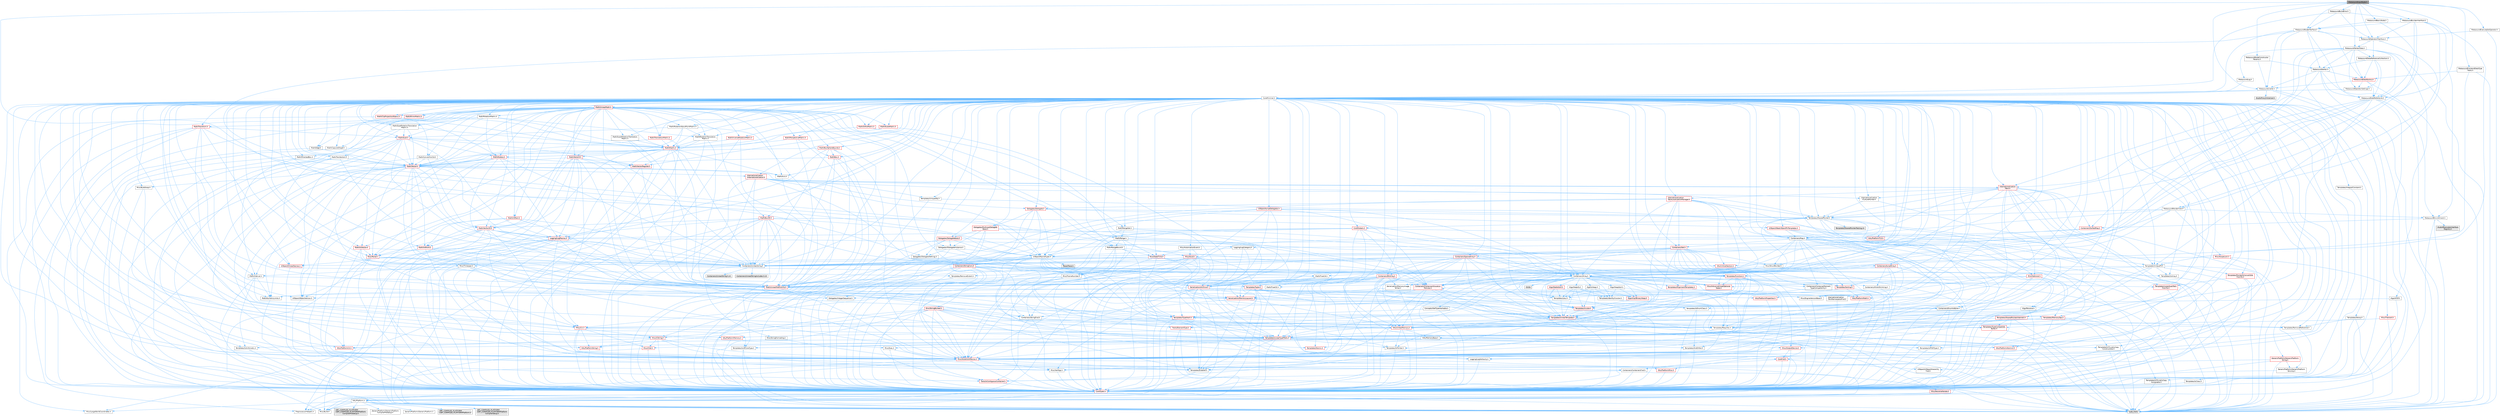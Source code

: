 digraph "MetasoundInputNode.h"
{
 // INTERACTIVE_SVG=YES
 // LATEX_PDF_SIZE
  bgcolor="transparent";
  edge [fontname=Helvetica,fontsize=10,labelfontname=Helvetica,labelfontsize=10];
  node [fontname=Helvetica,fontsize=10,shape=box,height=0.2,width=0.4];
  Node1 [id="Node000001",label="MetasoundInputNode.h",height=0.2,width=0.4,color="gray40", fillcolor="grey60", style="filled", fontcolor="black",tooltip=" "];
  Node1 -> Node2 [id="edge1_Node000001_Node000002",color="steelblue1",style="solid",tooltip=" "];
  Node2 [id="Node000002",label="MetasoundBasicNode.h",height=0.2,width=0.4,color="grey40", fillcolor="white", style="filled",URL="$d2/d9e/MetasoundBasicNode_8h.html",tooltip=" "];
  Node2 -> Node3 [id="edge2_Node000002_Node000003",color="steelblue1",style="solid",tooltip=" "];
  Node3 [id="Node000003",label="MetasoundNodeInterface.h",height=0.2,width=0.4,color="grey40", fillcolor="white", style="filled",URL="$d6/d9c/MetasoundNodeInterface_8h.html",tooltip=" "];
  Node3 -> Node4 [id="edge3_Node000003_Node000004",color="steelblue1",style="solid",tooltip=" "];
  Node4 [id="Node000004",label="CoreMinimal.h",height=0.2,width=0.4,color="grey40", fillcolor="white", style="filled",URL="$d7/d67/CoreMinimal_8h.html",tooltip=" "];
  Node4 -> Node5 [id="edge4_Node000004_Node000005",color="steelblue1",style="solid",tooltip=" "];
  Node5 [id="Node000005",label="CoreTypes.h",height=0.2,width=0.4,color="red", fillcolor="#FFF0F0", style="filled",URL="$dc/dec/CoreTypes_8h.html",tooltip=" "];
  Node5 -> Node6 [id="edge5_Node000005_Node000006",color="steelblue1",style="solid",tooltip=" "];
  Node6 [id="Node000006",label="HAL/Platform.h",height=0.2,width=0.4,color="grey40", fillcolor="white", style="filled",URL="$d9/dd0/Platform_8h.html",tooltip=" "];
  Node6 -> Node7 [id="edge6_Node000006_Node000007",color="steelblue1",style="solid",tooltip=" "];
  Node7 [id="Node000007",label="Misc/Build.h",height=0.2,width=0.4,color="grey40", fillcolor="white", style="filled",URL="$d3/dbb/Build_8h.html",tooltip=" "];
  Node6 -> Node8 [id="edge7_Node000006_Node000008",color="steelblue1",style="solid",tooltip=" "];
  Node8 [id="Node000008",label="Misc/LargeWorldCoordinates.h",height=0.2,width=0.4,color="grey40", fillcolor="white", style="filled",URL="$d2/dcb/LargeWorldCoordinates_8h.html",tooltip=" "];
  Node6 -> Node9 [id="edge8_Node000006_Node000009",color="steelblue1",style="solid",tooltip=" "];
  Node9 [id="Node000009",label="type_traits",height=0.2,width=0.4,color="grey60", fillcolor="#E0E0E0", style="filled",tooltip=" "];
  Node6 -> Node10 [id="edge9_Node000006_Node000010",color="steelblue1",style="solid",tooltip=" "];
  Node10 [id="Node000010",label="PreprocessorHelpers.h",height=0.2,width=0.4,color="grey40", fillcolor="white", style="filled",URL="$db/ddb/PreprocessorHelpers_8h.html",tooltip=" "];
  Node6 -> Node11 [id="edge10_Node000006_Node000011",color="steelblue1",style="solid",tooltip=" "];
  Node11 [id="Node000011",label="UBT_COMPILED_PLATFORM\l/UBT_COMPILED_PLATFORMPlatform\lCompilerPreSetup.h",height=0.2,width=0.4,color="grey60", fillcolor="#E0E0E0", style="filled",tooltip=" "];
  Node6 -> Node12 [id="edge11_Node000006_Node000012",color="steelblue1",style="solid",tooltip=" "];
  Node12 [id="Node000012",label="GenericPlatform/GenericPlatform\lCompilerPreSetup.h",height=0.2,width=0.4,color="grey40", fillcolor="white", style="filled",URL="$d9/dc8/GenericPlatformCompilerPreSetup_8h.html",tooltip=" "];
  Node6 -> Node13 [id="edge12_Node000006_Node000013",color="steelblue1",style="solid",tooltip=" "];
  Node13 [id="Node000013",label="GenericPlatform/GenericPlatform.h",height=0.2,width=0.4,color="grey40", fillcolor="white", style="filled",URL="$d6/d84/GenericPlatform_8h.html",tooltip=" "];
  Node6 -> Node14 [id="edge13_Node000006_Node000014",color="steelblue1",style="solid",tooltip=" "];
  Node14 [id="Node000014",label="UBT_COMPILED_PLATFORM\l/UBT_COMPILED_PLATFORMPlatform.h",height=0.2,width=0.4,color="grey60", fillcolor="#E0E0E0", style="filled",tooltip=" "];
  Node6 -> Node15 [id="edge14_Node000006_Node000015",color="steelblue1",style="solid",tooltip=" "];
  Node15 [id="Node000015",label="UBT_COMPILED_PLATFORM\l/UBT_COMPILED_PLATFORMPlatform\lCompilerSetup.h",height=0.2,width=0.4,color="grey60", fillcolor="#E0E0E0", style="filled",tooltip=" "];
  Node4 -> Node19 [id="edge15_Node000004_Node000019",color="steelblue1",style="solid",tooltip=" "];
  Node19 [id="Node000019",label="CoreFwd.h",height=0.2,width=0.4,color="red", fillcolor="#FFF0F0", style="filled",URL="$d1/d1e/CoreFwd_8h.html",tooltip=" "];
  Node19 -> Node5 [id="edge16_Node000019_Node000005",color="steelblue1",style="solid",tooltip=" "];
  Node19 -> Node20 [id="edge17_Node000019_Node000020",color="steelblue1",style="solid",tooltip=" "];
  Node20 [id="Node000020",label="Containers/ContainersFwd.h",height=0.2,width=0.4,color="grey40", fillcolor="white", style="filled",URL="$d4/d0a/ContainersFwd_8h.html",tooltip=" "];
  Node20 -> Node6 [id="edge18_Node000020_Node000006",color="steelblue1",style="solid",tooltip=" "];
  Node20 -> Node5 [id="edge19_Node000020_Node000005",color="steelblue1",style="solid",tooltip=" "];
  Node20 -> Node21 [id="edge20_Node000020_Node000021",color="steelblue1",style="solid",tooltip=" "];
  Node21 [id="Node000021",label="Traits/IsContiguousContainer.h",height=0.2,width=0.4,color="red", fillcolor="#FFF0F0", style="filled",URL="$d5/d3c/IsContiguousContainer_8h.html",tooltip=" "];
  Node21 -> Node5 [id="edge21_Node000021_Node000005",color="steelblue1",style="solid",tooltip=" "];
  Node19 -> Node25 [id="edge22_Node000019_Node000025",color="steelblue1",style="solid",tooltip=" "];
  Node25 [id="Node000025",label="UObject/UObjectHierarchy\lFwd.h",height=0.2,width=0.4,color="grey40", fillcolor="white", style="filled",URL="$d3/d13/UObjectHierarchyFwd_8h.html",tooltip=" "];
  Node4 -> Node25 [id="edge23_Node000004_Node000025",color="steelblue1",style="solid",tooltip=" "];
  Node4 -> Node20 [id="edge24_Node000004_Node000020",color="steelblue1",style="solid",tooltip=" "];
  Node4 -> Node26 [id="edge25_Node000004_Node000026",color="steelblue1",style="solid",tooltip=" "];
  Node26 [id="Node000026",label="Misc/VarArgs.h",height=0.2,width=0.4,color="grey40", fillcolor="white", style="filled",URL="$d5/d6f/VarArgs_8h.html",tooltip=" "];
  Node26 -> Node5 [id="edge26_Node000026_Node000005",color="steelblue1",style="solid",tooltip=" "];
  Node4 -> Node27 [id="edge27_Node000004_Node000027",color="steelblue1",style="solid",tooltip=" "];
  Node27 [id="Node000027",label="Logging/LogVerbosity.h",height=0.2,width=0.4,color="grey40", fillcolor="white", style="filled",URL="$d2/d8f/LogVerbosity_8h.html",tooltip=" "];
  Node27 -> Node5 [id="edge28_Node000027_Node000005",color="steelblue1",style="solid",tooltip=" "];
  Node4 -> Node28 [id="edge29_Node000004_Node000028",color="steelblue1",style="solid",tooltip=" "];
  Node28 [id="Node000028",label="Misc/OutputDevice.h",height=0.2,width=0.4,color="red", fillcolor="#FFF0F0", style="filled",URL="$d7/d32/OutputDevice_8h.html",tooltip=" "];
  Node28 -> Node19 [id="edge30_Node000028_Node000019",color="steelblue1",style="solid",tooltip=" "];
  Node28 -> Node5 [id="edge31_Node000028_Node000005",color="steelblue1",style="solid",tooltip=" "];
  Node28 -> Node27 [id="edge32_Node000028_Node000027",color="steelblue1",style="solid",tooltip=" "];
  Node28 -> Node26 [id="edge33_Node000028_Node000026",color="steelblue1",style="solid",tooltip=" "];
  Node4 -> Node34 [id="edge34_Node000004_Node000034",color="steelblue1",style="solid",tooltip=" "];
  Node34 [id="Node000034",label="HAL/PlatformCrt.h",height=0.2,width=0.4,color="red", fillcolor="#FFF0F0", style="filled",URL="$d8/d75/PlatformCrt_8h.html",tooltip=" "];
  Node4 -> Node44 [id="edge35_Node000004_Node000044",color="steelblue1",style="solid",tooltip=" "];
  Node44 [id="Node000044",label="HAL/PlatformMisc.h",height=0.2,width=0.4,color="red", fillcolor="#FFF0F0", style="filled",URL="$d0/df5/PlatformMisc_8h.html",tooltip=" "];
  Node44 -> Node5 [id="edge36_Node000044_Node000005",color="steelblue1",style="solid",tooltip=" "];
  Node4 -> Node63 [id="edge37_Node000004_Node000063",color="steelblue1",style="solid",tooltip=" "];
  Node63 [id="Node000063",label="Misc/AssertionMacros.h",height=0.2,width=0.4,color="red", fillcolor="#FFF0F0", style="filled",URL="$d0/dfa/AssertionMacros_8h.html",tooltip=" "];
  Node63 -> Node5 [id="edge38_Node000063_Node000005",color="steelblue1",style="solid",tooltip=" "];
  Node63 -> Node6 [id="edge39_Node000063_Node000006",color="steelblue1",style="solid",tooltip=" "];
  Node63 -> Node44 [id="edge40_Node000063_Node000044",color="steelblue1",style="solid",tooltip=" "];
  Node63 -> Node10 [id="edge41_Node000063_Node000010",color="steelblue1",style="solid",tooltip=" "];
  Node63 -> Node64 [id="edge42_Node000063_Node000064",color="steelblue1",style="solid",tooltip=" "];
  Node64 [id="Node000064",label="Templates/EnableIf.h",height=0.2,width=0.4,color="grey40", fillcolor="white", style="filled",URL="$d7/d60/EnableIf_8h.html",tooltip=" "];
  Node64 -> Node5 [id="edge43_Node000064_Node000005",color="steelblue1",style="solid",tooltip=" "];
  Node63 -> Node26 [id="edge44_Node000063_Node000026",color="steelblue1",style="solid",tooltip=" "];
  Node4 -> Node72 [id="edge45_Node000004_Node000072",color="steelblue1",style="solid",tooltip=" "];
  Node72 [id="Node000072",label="Templates/IsPointer.h",height=0.2,width=0.4,color="grey40", fillcolor="white", style="filled",URL="$d7/d05/IsPointer_8h.html",tooltip=" "];
  Node72 -> Node5 [id="edge46_Node000072_Node000005",color="steelblue1",style="solid",tooltip=" "];
  Node4 -> Node73 [id="edge47_Node000004_Node000073",color="steelblue1",style="solid",tooltip=" "];
  Node73 [id="Node000073",label="HAL/PlatformMemory.h",height=0.2,width=0.4,color="red", fillcolor="#FFF0F0", style="filled",URL="$de/d68/PlatformMemory_8h.html",tooltip=" "];
  Node73 -> Node5 [id="edge48_Node000073_Node000005",color="steelblue1",style="solid",tooltip=" "];
  Node4 -> Node56 [id="edge49_Node000004_Node000056",color="steelblue1",style="solid",tooltip=" "];
  Node56 [id="Node000056",label="HAL/PlatformAtomics.h",height=0.2,width=0.4,color="red", fillcolor="#FFF0F0", style="filled",URL="$d3/d36/PlatformAtomics_8h.html",tooltip=" "];
  Node56 -> Node5 [id="edge50_Node000056_Node000005",color="steelblue1",style="solid",tooltip=" "];
  Node4 -> Node78 [id="edge51_Node000004_Node000078",color="steelblue1",style="solid",tooltip=" "];
  Node78 [id="Node000078",label="Misc/Exec.h",height=0.2,width=0.4,color="grey40", fillcolor="white", style="filled",URL="$de/ddb/Exec_8h.html",tooltip=" "];
  Node78 -> Node5 [id="edge52_Node000078_Node000005",color="steelblue1",style="solid",tooltip=" "];
  Node78 -> Node63 [id="edge53_Node000078_Node000063",color="steelblue1",style="solid",tooltip=" "];
  Node4 -> Node79 [id="edge54_Node000004_Node000079",color="steelblue1",style="solid",tooltip=" "];
  Node79 [id="Node000079",label="HAL/MemoryBase.h",height=0.2,width=0.4,color="grey40", fillcolor="white", style="filled",URL="$d6/d9f/MemoryBase_8h.html",tooltip=" "];
  Node79 -> Node5 [id="edge55_Node000079_Node000005",color="steelblue1",style="solid",tooltip=" "];
  Node79 -> Node56 [id="edge56_Node000079_Node000056",color="steelblue1",style="solid",tooltip=" "];
  Node79 -> Node34 [id="edge57_Node000079_Node000034",color="steelblue1",style="solid",tooltip=" "];
  Node79 -> Node78 [id="edge58_Node000079_Node000078",color="steelblue1",style="solid",tooltip=" "];
  Node79 -> Node28 [id="edge59_Node000079_Node000028",color="steelblue1",style="solid",tooltip=" "];
  Node79 -> Node80 [id="edge60_Node000079_Node000080",color="steelblue1",style="solid",tooltip=" "];
  Node80 [id="Node000080",label="Templates/Atomic.h",height=0.2,width=0.4,color="red", fillcolor="#FFF0F0", style="filled",URL="$d3/d91/Atomic_8h.html",tooltip=" "];
  Node4 -> Node89 [id="edge61_Node000004_Node000089",color="steelblue1",style="solid",tooltip=" "];
  Node89 [id="Node000089",label="HAL/UnrealMemory.h",height=0.2,width=0.4,color="red", fillcolor="#FFF0F0", style="filled",URL="$d9/d96/UnrealMemory_8h.html",tooltip=" "];
  Node89 -> Node5 [id="edge62_Node000089_Node000005",color="steelblue1",style="solid",tooltip=" "];
  Node89 -> Node79 [id="edge63_Node000089_Node000079",color="steelblue1",style="solid",tooltip=" "];
  Node89 -> Node73 [id="edge64_Node000089_Node000073",color="steelblue1",style="solid",tooltip=" "];
  Node89 -> Node72 [id="edge65_Node000089_Node000072",color="steelblue1",style="solid",tooltip=" "];
  Node4 -> Node91 [id="edge66_Node000004_Node000091",color="steelblue1",style="solid",tooltip=" "];
  Node91 [id="Node000091",label="Templates/IsArithmetic.h",height=0.2,width=0.4,color="grey40", fillcolor="white", style="filled",URL="$d2/d5d/IsArithmetic_8h.html",tooltip=" "];
  Node91 -> Node5 [id="edge67_Node000091_Node000005",color="steelblue1",style="solid",tooltip=" "];
  Node4 -> Node85 [id="edge68_Node000004_Node000085",color="steelblue1",style="solid",tooltip=" "];
  Node85 [id="Node000085",label="Templates/AndOrNot.h",height=0.2,width=0.4,color="grey40", fillcolor="white", style="filled",URL="$db/d0a/AndOrNot_8h.html",tooltip=" "];
  Node85 -> Node5 [id="edge69_Node000085_Node000005",color="steelblue1",style="solid",tooltip=" "];
  Node4 -> Node92 [id="edge70_Node000004_Node000092",color="steelblue1",style="solid",tooltip=" "];
  Node92 [id="Node000092",label="Templates/IsPODType.h",height=0.2,width=0.4,color="grey40", fillcolor="white", style="filled",URL="$d7/db1/IsPODType_8h.html",tooltip=" "];
  Node92 -> Node5 [id="edge71_Node000092_Node000005",color="steelblue1",style="solid",tooltip=" "];
  Node4 -> Node93 [id="edge72_Node000004_Node000093",color="steelblue1",style="solid",tooltip=" "];
  Node93 [id="Node000093",label="Templates/IsUECoreType.h",height=0.2,width=0.4,color="grey40", fillcolor="white", style="filled",URL="$d1/db8/IsUECoreType_8h.html",tooltip=" "];
  Node93 -> Node5 [id="edge73_Node000093_Node000005",color="steelblue1",style="solid",tooltip=" "];
  Node93 -> Node9 [id="edge74_Node000093_Node000009",color="steelblue1",style="solid",tooltip=" "];
  Node4 -> Node86 [id="edge75_Node000004_Node000086",color="steelblue1",style="solid",tooltip=" "];
  Node86 [id="Node000086",label="Templates/IsTriviallyCopy\lConstructible.h",height=0.2,width=0.4,color="grey40", fillcolor="white", style="filled",URL="$d3/d78/IsTriviallyCopyConstructible_8h.html",tooltip=" "];
  Node86 -> Node5 [id="edge76_Node000086_Node000005",color="steelblue1",style="solid",tooltip=" "];
  Node86 -> Node9 [id="edge77_Node000086_Node000009",color="steelblue1",style="solid",tooltip=" "];
  Node4 -> Node94 [id="edge78_Node000004_Node000094",color="steelblue1",style="solid",tooltip=" "];
  Node94 [id="Node000094",label="Templates/UnrealTypeTraits.h",height=0.2,width=0.4,color="red", fillcolor="#FFF0F0", style="filled",URL="$d2/d2d/UnrealTypeTraits_8h.html",tooltip=" "];
  Node94 -> Node5 [id="edge79_Node000094_Node000005",color="steelblue1",style="solid",tooltip=" "];
  Node94 -> Node72 [id="edge80_Node000094_Node000072",color="steelblue1",style="solid",tooltip=" "];
  Node94 -> Node63 [id="edge81_Node000094_Node000063",color="steelblue1",style="solid",tooltip=" "];
  Node94 -> Node85 [id="edge82_Node000094_Node000085",color="steelblue1",style="solid",tooltip=" "];
  Node94 -> Node64 [id="edge83_Node000094_Node000064",color="steelblue1",style="solid",tooltip=" "];
  Node94 -> Node91 [id="edge84_Node000094_Node000091",color="steelblue1",style="solid",tooltip=" "];
  Node94 -> Node92 [id="edge85_Node000094_Node000092",color="steelblue1",style="solid",tooltip=" "];
  Node94 -> Node93 [id="edge86_Node000094_Node000093",color="steelblue1",style="solid",tooltip=" "];
  Node94 -> Node86 [id="edge87_Node000094_Node000086",color="steelblue1",style="solid",tooltip=" "];
  Node4 -> Node64 [id="edge88_Node000004_Node000064",color="steelblue1",style="solid",tooltip=" "];
  Node4 -> Node96 [id="edge89_Node000004_Node000096",color="steelblue1",style="solid",tooltip=" "];
  Node96 [id="Node000096",label="Templates/RemoveReference.h",height=0.2,width=0.4,color="grey40", fillcolor="white", style="filled",URL="$da/dbe/RemoveReference_8h.html",tooltip=" "];
  Node96 -> Node5 [id="edge90_Node000096_Node000005",color="steelblue1",style="solid",tooltip=" "];
  Node4 -> Node97 [id="edge91_Node000004_Node000097",color="steelblue1",style="solid",tooltip=" "];
  Node97 [id="Node000097",label="Templates/IntegralConstant.h",height=0.2,width=0.4,color="grey40", fillcolor="white", style="filled",URL="$db/d1b/IntegralConstant_8h.html",tooltip=" "];
  Node97 -> Node5 [id="edge92_Node000097_Node000005",color="steelblue1",style="solid",tooltip=" "];
  Node4 -> Node98 [id="edge93_Node000004_Node000098",color="steelblue1",style="solid",tooltip=" "];
  Node98 [id="Node000098",label="Templates/IsClass.h",height=0.2,width=0.4,color="grey40", fillcolor="white", style="filled",URL="$db/dcb/IsClass_8h.html",tooltip=" "];
  Node98 -> Node5 [id="edge94_Node000098_Node000005",color="steelblue1",style="solid",tooltip=" "];
  Node4 -> Node99 [id="edge95_Node000004_Node000099",color="steelblue1",style="solid",tooltip=" "];
  Node99 [id="Node000099",label="Templates/TypeCompatible\lBytes.h",height=0.2,width=0.4,color="red", fillcolor="#FFF0F0", style="filled",URL="$df/d0a/TypeCompatibleBytes_8h.html",tooltip=" "];
  Node99 -> Node5 [id="edge96_Node000099_Node000005",color="steelblue1",style="solid",tooltip=" "];
  Node99 -> Node9 [id="edge97_Node000099_Node000009",color="steelblue1",style="solid",tooltip=" "];
  Node4 -> Node21 [id="edge98_Node000004_Node000021",color="steelblue1",style="solid",tooltip=" "];
  Node4 -> Node100 [id="edge99_Node000004_Node000100",color="steelblue1",style="solid",tooltip=" "];
  Node100 [id="Node000100",label="Templates/UnrealTemplate.h",height=0.2,width=0.4,color="red", fillcolor="#FFF0F0", style="filled",URL="$d4/d24/UnrealTemplate_8h.html",tooltip=" "];
  Node100 -> Node5 [id="edge100_Node000100_Node000005",color="steelblue1",style="solid",tooltip=" "];
  Node100 -> Node72 [id="edge101_Node000100_Node000072",color="steelblue1",style="solid",tooltip=" "];
  Node100 -> Node89 [id="edge102_Node000100_Node000089",color="steelblue1",style="solid",tooltip=" "];
  Node100 -> Node94 [id="edge103_Node000100_Node000094",color="steelblue1",style="solid",tooltip=" "];
  Node100 -> Node96 [id="edge104_Node000100_Node000096",color="steelblue1",style="solid",tooltip=" "];
  Node100 -> Node66 [id="edge105_Node000100_Node000066",color="steelblue1",style="solid",tooltip=" "];
  Node66 [id="Node000066",label="Templates/Requires.h",height=0.2,width=0.4,color="grey40", fillcolor="white", style="filled",URL="$dc/d96/Requires_8h.html",tooltip=" "];
  Node66 -> Node64 [id="edge106_Node000066_Node000064",color="steelblue1",style="solid",tooltip=" "];
  Node66 -> Node9 [id="edge107_Node000066_Node000009",color="steelblue1",style="solid",tooltip=" "];
  Node100 -> Node99 [id="edge108_Node000100_Node000099",color="steelblue1",style="solid",tooltip=" "];
  Node100 -> Node21 [id="edge109_Node000100_Node000021",color="steelblue1",style="solid",tooltip=" "];
  Node100 -> Node9 [id="edge110_Node000100_Node000009",color="steelblue1",style="solid",tooltip=" "];
  Node4 -> Node49 [id="edge111_Node000004_Node000049",color="steelblue1",style="solid",tooltip=" "];
  Node49 [id="Node000049",label="Math/NumericLimits.h",height=0.2,width=0.4,color="grey40", fillcolor="white", style="filled",URL="$df/d1b/NumericLimits_8h.html",tooltip=" "];
  Node49 -> Node5 [id="edge112_Node000049_Node000005",color="steelblue1",style="solid",tooltip=" "];
  Node4 -> Node104 [id="edge113_Node000004_Node000104",color="steelblue1",style="solid",tooltip=" "];
  Node104 [id="Node000104",label="HAL/PlatformMath.h",height=0.2,width=0.4,color="red", fillcolor="#FFF0F0", style="filled",URL="$dc/d53/PlatformMath_8h.html",tooltip=" "];
  Node104 -> Node5 [id="edge114_Node000104_Node000005",color="steelblue1",style="solid",tooltip=" "];
  Node4 -> Node87 [id="edge115_Node000004_Node000087",color="steelblue1",style="solid",tooltip=" "];
  Node87 [id="Node000087",label="Templates/IsTriviallyCopy\lAssignable.h",height=0.2,width=0.4,color="grey40", fillcolor="white", style="filled",URL="$d2/df2/IsTriviallyCopyAssignable_8h.html",tooltip=" "];
  Node87 -> Node5 [id="edge116_Node000087_Node000005",color="steelblue1",style="solid",tooltip=" "];
  Node87 -> Node9 [id="edge117_Node000087_Node000009",color="steelblue1",style="solid",tooltip=" "];
  Node4 -> Node112 [id="edge118_Node000004_Node000112",color="steelblue1",style="solid",tooltip=" "];
  Node112 [id="Node000112",label="Templates/MemoryOps.h",height=0.2,width=0.4,color="red", fillcolor="#FFF0F0", style="filled",URL="$db/dea/MemoryOps_8h.html",tooltip=" "];
  Node112 -> Node5 [id="edge119_Node000112_Node000005",color="steelblue1",style="solid",tooltip=" "];
  Node112 -> Node89 [id="edge120_Node000112_Node000089",color="steelblue1",style="solid",tooltip=" "];
  Node112 -> Node87 [id="edge121_Node000112_Node000087",color="steelblue1",style="solid",tooltip=" "];
  Node112 -> Node86 [id="edge122_Node000112_Node000086",color="steelblue1",style="solid",tooltip=" "];
  Node112 -> Node66 [id="edge123_Node000112_Node000066",color="steelblue1",style="solid",tooltip=" "];
  Node112 -> Node94 [id="edge124_Node000112_Node000094",color="steelblue1",style="solid",tooltip=" "];
  Node112 -> Node9 [id="edge125_Node000112_Node000009",color="steelblue1",style="solid",tooltip=" "];
  Node4 -> Node113 [id="edge126_Node000004_Node000113",color="steelblue1",style="solid",tooltip=" "];
  Node113 [id="Node000113",label="Containers/ContainerAllocation\lPolicies.h",height=0.2,width=0.4,color="red", fillcolor="#FFF0F0", style="filled",URL="$d7/dff/ContainerAllocationPolicies_8h.html",tooltip=" "];
  Node113 -> Node5 [id="edge127_Node000113_Node000005",color="steelblue1",style="solid",tooltip=" "];
  Node113 -> Node113 [id="edge128_Node000113_Node000113",color="steelblue1",style="solid",tooltip=" "];
  Node113 -> Node104 [id="edge129_Node000113_Node000104",color="steelblue1",style="solid",tooltip=" "];
  Node113 -> Node89 [id="edge130_Node000113_Node000089",color="steelblue1",style="solid",tooltip=" "];
  Node113 -> Node49 [id="edge131_Node000113_Node000049",color="steelblue1",style="solid",tooltip=" "];
  Node113 -> Node63 [id="edge132_Node000113_Node000063",color="steelblue1",style="solid",tooltip=" "];
  Node113 -> Node112 [id="edge133_Node000113_Node000112",color="steelblue1",style="solid",tooltip=" "];
  Node113 -> Node99 [id="edge134_Node000113_Node000099",color="steelblue1",style="solid",tooltip=" "];
  Node113 -> Node9 [id="edge135_Node000113_Node000009",color="steelblue1",style="solid",tooltip=" "];
  Node4 -> Node116 [id="edge136_Node000004_Node000116",color="steelblue1",style="solid",tooltip=" "];
  Node116 [id="Node000116",label="Templates/IsEnumClass.h",height=0.2,width=0.4,color="grey40", fillcolor="white", style="filled",URL="$d7/d15/IsEnumClass_8h.html",tooltip=" "];
  Node116 -> Node5 [id="edge137_Node000116_Node000005",color="steelblue1",style="solid",tooltip=" "];
  Node116 -> Node85 [id="edge138_Node000116_Node000085",color="steelblue1",style="solid",tooltip=" "];
  Node4 -> Node117 [id="edge139_Node000004_Node000117",color="steelblue1",style="solid",tooltip=" "];
  Node117 [id="Node000117",label="HAL/PlatformProperties.h",height=0.2,width=0.4,color="red", fillcolor="#FFF0F0", style="filled",URL="$d9/db0/PlatformProperties_8h.html",tooltip=" "];
  Node117 -> Node5 [id="edge140_Node000117_Node000005",color="steelblue1",style="solid",tooltip=" "];
  Node4 -> Node120 [id="edge141_Node000004_Node000120",color="steelblue1",style="solid",tooltip=" "];
  Node120 [id="Node000120",label="Misc/EngineVersionBase.h",height=0.2,width=0.4,color="grey40", fillcolor="white", style="filled",URL="$d5/d2b/EngineVersionBase_8h.html",tooltip=" "];
  Node120 -> Node5 [id="edge142_Node000120_Node000005",color="steelblue1",style="solid",tooltip=" "];
  Node4 -> Node121 [id="edge143_Node000004_Node000121",color="steelblue1",style="solid",tooltip=" "];
  Node121 [id="Node000121",label="Internationalization\l/TextNamespaceFwd.h",height=0.2,width=0.4,color="grey40", fillcolor="white", style="filled",URL="$d8/d97/TextNamespaceFwd_8h.html",tooltip=" "];
  Node121 -> Node5 [id="edge144_Node000121_Node000005",color="steelblue1",style="solid",tooltip=" "];
  Node4 -> Node122 [id="edge145_Node000004_Node000122",color="steelblue1",style="solid",tooltip=" "];
  Node122 [id="Node000122",label="Serialization/Archive.h",height=0.2,width=0.4,color="red", fillcolor="#FFF0F0", style="filled",URL="$d7/d3b/Archive_8h.html",tooltip=" "];
  Node122 -> Node19 [id="edge146_Node000122_Node000019",color="steelblue1",style="solid",tooltip=" "];
  Node122 -> Node5 [id="edge147_Node000122_Node000005",color="steelblue1",style="solid",tooltip=" "];
  Node122 -> Node117 [id="edge148_Node000122_Node000117",color="steelblue1",style="solid",tooltip=" "];
  Node122 -> Node121 [id="edge149_Node000122_Node000121",color="steelblue1",style="solid",tooltip=" "];
  Node122 -> Node63 [id="edge150_Node000122_Node000063",color="steelblue1",style="solid",tooltip=" "];
  Node122 -> Node7 [id="edge151_Node000122_Node000007",color="steelblue1",style="solid",tooltip=" "];
  Node122 -> Node120 [id="edge152_Node000122_Node000120",color="steelblue1",style="solid",tooltip=" "];
  Node122 -> Node26 [id="edge153_Node000122_Node000026",color="steelblue1",style="solid",tooltip=" "];
  Node122 -> Node64 [id="edge154_Node000122_Node000064",color="steelblue1",style="solid",tooltip=" "];
  Node122 -> Node116 [id="edge155_Node000122_Node000116",color="steelblue1",style="solid",tooltip=" "];
  Node122 -> Node100 [id="edge156_Node000122_Node000100",color="steelblue1",style="solid",tooltip=" "];
  Node122 -> Node125 [id="edge157_Node000122_Node000125",color="steelblue1",style="solid",tooltip=" "];
  Node125 [id="Node000125",label="UObject/ObjectVersion.h",height=0.2,width=0.4,color="grey40", fillcolor="white", style="filled",URL="$da/d63/ObjectVersion_8h.html",tooltip=" "];
  Node125 -> Node5 [id="edge158_Node000125_Node000005",color="steelblue1",style="solid",tooltip=" "];
  Node4 -> Node126 [id="edge159_Node000004_Node000126",color="steelblue1",style="solid",tooltip=" "];
  Node126 [id="Node000126",label="Templates/Less.h",height=0.2,width=0.4,color="grey40", fillcolor="white", style="filled",URL="$de/dc8/Less_8h.html",tooltip=" "];
  Node126 -> Node5 [id="edge160_Node000126_Node000005",color="steelblue1",style="solid",tooltip=" "];
  Node126 -> Node100 [id="edge161_Node000126_Node000100",color="steelblue1",style="solid",tooltip=" "];
  Node4 -> Node127 [id="edge162_Node000004_Node000127",color="steelblue1",style="solid",tooltip=" "];
  Node127 [id="Node000127",label="Templates/Sorting.h",height=0.2,width=0.4,color="red", fillcolor="#FFF0F0", style="filled",URL="$d3/d9e/Sorting_8h.html",tooltip=" "];
  Node127 -> Node5 [id="edge163_Node000127_Node000005",color="steelblue1",style="solid",tooltip=" "];
  Node127 -> Node104 [id="edge164_Node000127_Node000104",color="steelblue1",style="solid",tooltip=" "];
  Node127 -> Node126 [id="edge165_Node000127_Node000126",color="steelblue1",style="solid",tooltip=" "];
  Node4 -> Node138 [id="edge166_Node000004_Node000138",color="steelblue1",style="solid",tooltip=" "];
  Node138 [id="Node000138",label="Misc/Char.h",height=0.2,width=0.4,color="red", fillcolor="#FFF0F0", style="filled",URL="$d0/d58/Char_8h.html",tooltip=" "];
  Node138 -> Node5 [id="edge167_Node000138_Node000005",color="steelblue1",style="solid",tooltip=" "];
  Node138 -> Node9 [id="edge168_Node000138_Node000009",color="steelblue1",style="solid",tooltip=" "];
  Node4 -> Node141 [id="edge169_Node000004_Node000141",color="steelblue1",style="solid",tooltip=" "];
  Node141 [id="Node000141",label="GenericPlatform/GenericPlatform\lStricmp.h",height=0.2,width=0.4,color="grey40", fillcolor="white", style="filled",URL="$d2/d86/GenericPlatformStricmp_8h.html",tooltip=" "];
  Node141 -> Node5 [id="edge170_Node000141_Node000005",color="steelblue1",style="solid",tooltip=" "];
  Node4 -> Node142 [id="edge171_Node000004_Node000142",color="steelblue1",style="solid",tooltip=" "];
  Node142 [id="Node000142",label="GenericPlatform/GenericPlatform\lString.h",height=0.2,width=0.4,color="red", fillcolor="#FFF0F0", style="filled",URL="$dd/d20/GenericPlatformString_8h.html",tooltip=" "];
  Node142 -> Node5 [id="edge172_Node000142_Node000005",color="steelblue1",style="solid",tooltip=" "];
  Node142 -> Node141 [id="edge173_Node000142_Node000141",color="steelblue1",style="solid",tooltip=" "];
  Node142 -> Node64 [id="edge174_Node000142_Node000064",color="steelblue1",style="solid",tooltip=" "];
  Node142 -> Node9 [id="edge175_Node000142_Node000009",color="steelblue1",style="solid",tooltip=" "];
  Node4 -> Node75 [id="edge176_Node000004_Node000075",color="steelblue1",style="solid",tooltip=" "];
  Node75 [id="Node000075",label="HAL/PlatformString.h",height=0.2,width=0.4,color="red", fillcolor="#FFF0F0", style="filled",URL="$db/db5/PlatformString_8h.html",tooltip=" "];
  Node75 -> Node5 [id="edge177_Node000075_Node000005",color="steelblue1",style="solid",tooltip=" "];
  Node4 -> Node145 [id="edge178_Node000004_Node000145",color="steelblue1",style="solid",tooltip=" "];
  Node145 [id="Node000145",label="Misc/CString.h",height=0.2,width=0.4,color="red", fillcolor="#FFF0F0", style="filled",URL="$d2/d49/CString_8h.html",tooltip=" "];
  Node145 -> Node5 [id="edge179_Node000145_Node000005",color="steelblue1",style="solid",tooltip=" "];
  Node145 -> Node34 [id="edge180_Node000145_Node000034",color="steelblue1",style="solid",tooltip=" "];
  Node145 -> Node75 [id="edge181_Node000145_Node000075",color="steelblue1",style="solid",tooltip=" "];
  Node145 -> Node63 [id="edge182_Node000145_Node000063",color="steelblue1",style="solid",tooltip=" "];
  Node145 -> Node138 [id="edge183_Node000145_Node000138",color="steelblue1",style="solid",tooltip=" "];
  Node145 -> Node26 [id="edge184_Node000145_Node000026",color="steelblue1",style="solid",tooltip=" "];
  Node4 -> Node146 [id="edge185_Node000004_Node000146",color="steelblue1",style="solid",tooltip=" "];
  Node146 [id="Node000146",label="Misc/Crc.h",height=0.2,width=0.4,color="red", fillcolor="#FFF0F0", style="filled",URL="$d4/dd2/Crc_8h.html",tooltip=" "];
  Node146 -> Node5 [id="edge186_Node000146_Node000005",color="steelblue1",style="solid",tooltip=" "];
  Node146 -> Node75 [id="edge187_Node000146_Node000075",color="steelblue1",style="solid",tooltip=" "];
  Node146 -> Node63 [id="edge188_Node000146_Node000063",color="steelblue1",style="solid",tooltip=" "];
  Node146 -> Node145 [id="edge189_Node000146_Node000145",color="steelblue1",style="solid",tooltip=" "];
  Node146 -> Node138 [id="edge190_Node000146_Node000138",color="steelblue1",style="solid",tooltip=" "];
  Node146 -> Node94 [id="edge191_Node000146_Node000094",color="steelblue1",style="solid",tooltip=" "];
  Node4 -> Node137 [id="edge192_Node000004_Node000137",color="steelblue1",style="solid",tooltip=" "];
  Node137 [id="Node000137",label="Math/UnrealMathUtility.h",height=0.2,width=0.4,color="red", fillcolor="#FFF0F0", style="filled",URL="$db/db8/UnrealMathUtility_8h.html",tooltip=" "];
  Node137 -> Node5 [id="edge193_Node000137_Node000005",color="steelblue1",style="solid",tooltip=" "];
  Node137 -> Node63 [id="edge194_Node000137_Node000063",color="steelblue1",style="solid",tooltip=" "];
  Node137 -> Node104 [id="edge195_Node000137_Node000104",color="steelblue1",style="solid",tooltip=" "];
  Node137 -> Node66 [id="edge196_Node000137_Node000066",color="steelblue1",style="solid",tooltip=" "];
  Node4 -> Node147 [id="edge197_Node000004_Node000147",color="steelblue1",style="solid",tooltip=" "];
  Node147 [id="Node000147",label="Containers/UnrealString.h",height=0.2,width=0.4,color="grey40", fillcolor="white", style="filled",URL="$d5/dba/UnrealString_8h.html",tooltip=" "];
  Node147 -> Node148 [id="edge198_Node000147_Node000148",color="steelblue1",style="solid",tooltip=" "];
  Node148 [id="Node000148",label="Containers/UnrealStringIncludes.h.inl",height=0.2,width=0.4,color="grey60", fillcolor="#E0E0E0", style="filled",tooltip=" "];
  Node147 -> Node149 [id="edge199_Node000147_Node000149",color="steelblue1",style="solid",tooltip=" "];
  Node149 [id="Node000149",label="Containers/UnrealString.h.inl",height=0.2,width=0.4,color="grey60", fillcolor="#E0E0E0", style="filled",tooltip=" "];
  Node147 -> Node150 [id="edge200_Node000147_Node000150",color="steelblue1",style="solid",tooltip=" "];
  Node150 [id="Node000150",label="Misc/StringFormatArg.h",height=0.2,width=0.4,color="grey40", fillcolor="white", style="filled",URL="$d2/d16/StringFormatArg_8h.html",tooltip=" "];
  Node150 -> Node20 [id="edge201_Node000150_Node000020",color="steelblue1",style="solid",tooltip=" "];
  Node4 -> Node151 [id="edge202_Node000004_Node000151",color="steelblue1",style="solid",tooltip=" "];
  Node151 [id="Node000151",label="Containers/Array.h",height=0.2,width=0.4,color="grey40", fillcolor="white", style="filled",URL="$df/dd0/Array_8h.html",tooltip=" "];
  Node151 -> Node5 [id="edge203_Node000151_Node000005",color="steelblue1",style="solid",tooltip=" "];
  Node151 -> Node63 [id="edge204_Node000151_Node000063",color="steelblue1",style="solid",tooltip=" "];
  Node151 -> Node152 [id="edge205_Node000151_Node000152",color="steelblue1",style="solid",tooltip=" "];
  Node152 [id="Node000152",label="Misc/IntrusiveUnsetOptional\lState.h",height=0.2,width=0.4,color="red", fillcolor="#FFF0F0", style="filled",URL="$d2/d0a/IntrusiveUnsetOptionalState_8h.html",tooltip=" "];
  Node151 -> Node154 [id="edge206_Node000151_Node000154",color="steelblue1",style="solid",tooltip=" "];
  Node154 [id="Node000154",label="Misc/ReverseIterate.h",height=0.2,width=0.4,color="red", fillcolor="#FFF0F0", style="filled",URL="$db/de3/ReverseIterate_8h.html",tooltip=" "];
  Node154 -> Node6 [id="edge207_Node000154_Node000006",color="steelblue1",style="solid",tooltip=" "];
  Node151 -> Node89 [id="edge208_Node000151_Node000089",color="steelblue1",style="solid",tooltip=" "];
  Node151 -> Node94 [id="edge209_Node000151_Node000094",color="steelblue1",style="solid",tooltip=" "];
  Node151 -> Node100 [id="edge210_Node000151_Node000100",color="steelblue1",style="solid",tooltip=" "];
  Node151 -> Node156 [id="edge211_Node000151_Node000156",color="steelblue1",style="solid",tooltip=" "];
  Node156 [id="Node000156",label="Containers/AllowShrinking.h",height=0.2,width=0.4,color="grey40", fillcolor="white", style="filled",URL="$d7/d1a/AllowShrinking_8h.html",tooltip=" "];
  Node156 -> Node5 [id="edge212_Node000156_Node000005",color="steelblue1",style="solid",tooltip=" "];
  Node151 -> Node113 [id="edge213_Node000151_Node000113",color="steelblue1",style="solid",tooltip=" "];
  Node151 -> Node157 [id="edge214_Node000151_Node000157",color="steelblue1",style="solid",tooltip=" "];
  Node157 [id="Node000157",label="Containers/ContainerElement\lTypeCompatibility.h",height=0.2,width=0.4,color="grey40", fillcolor="white", style="filled",URL="$df/ddf/ContainerElementTypeCompatibility_8h.html",tooltip=" "];
  Node157 -> Node5 [id="edge215_Node000157_Node000005",color="steelblue1",style="solid",tooltip=" "];
  Node157 -> Node94 [id="edge216_Node000157_Node000094",color="steelblue1",style="solid",tooltip=" "];
  Node151 -> Node122 [id="edge217_Node000151_Node000122",color="steelblue1",style="solid",tooltip=" "];
  Node151 -> Node158 [id="edge218_Node000151_Node000158",color="steelblue1",style="solid",tooltip=" "];
  Node158 [id="Node000158",label="Serialization/MemoryImage\lWriter.h",height=0.2,width=0.4,color="grey40", fillcolor="white", style="filled",URL="$d0/d08/MemoryImageWriter_8h.html",tooltip=" "];
  Node158 -> Node5 [id="edge219_Node000158_Node000005",color="steelblue1",style="solid",tooltip=" "];
  Node158 -> Node159 [id="edge220_Node000158_Node000159",color="steelblue1",style="solid",tooltip=" "];
  Node159 [id="Node000159",label="Serialization/MemoryLayout.h",height=0.2,width=0.4,color="red", fillcolor="#FFF0F0", style="filled",URL="$d7/d66/MemoryLayout_8h.html",tooltip=" "];
  Node159 -> Node162 [id="edge221_Node000159_Node000162",color="steelblue1",style="solid",tooltip=" "];
  Node162 [id="Node000162",label="Containers/EnumAsByte.h",height=0.2,width=0.4,color="grey40", fillcolor="white", style="filled",URL="$d6/d9a/EnumAsByte_8h.html",tooltip=" "];
  Node162 -> Node5 [id="edge222_Node000162_Node000005",color="steelblue1",style="solid",tooltip=" "];
  Node162 -> Node92 [id="edge223_Node000162_Node000092",color="steelblue1",style="solid",tooltip=" "];
  Node162 -> Node163 [id="edge224_Node000162_Node000163",color="steelblue1",style="solid",tooltip=" "];
  Node163 [id="Node000163",label="Templates/TypeHash.h",height=0.2,width=0.4,color="red", fillcolor="#FFF0F0", style="filled",URL="$d1/d62/TypeHash_8h.html",tooltip=" "];
  Node163 -> Node5 [id="edge225_Node000163_Node000005",color="steelblue1",style="solid",tooltip=" "];
  Node163 -> Node66 [id="edge226_Node000163_Node000066",color="steelblue1",style="solid",tooltip=" "];
  Node163 -> Node146 [id="edge227_Node000163_Node000146",color="steelblue1",style="solid",tooltip=" "];
  Node163 -> Node9 [id="edge228_Node000163_Node000009",color="steelblue1",style="solid",tooltip=" "];
  Node159 -> Node46 [id="edge229_Node000159_Node000046",color="steelblue1",style="solid",tooltip=" "];
  Node46 [id="Node000046",label="Containers/StringFwd.h",height=0.2,width=0.4,color="grey40", fillcolor="white", style="filled",URL="$df/d37/StringFwd_8h.html",tooltip=" "];
  Node46 -> Node5 [id="edge230_Node000046_Node000005",color="steelblue1",style="solid",tooltip=" "];
  Node46 -> Node47 [id="edge231_Node000046_Node000047",color="steelblue1",style="solid",tooltip=" "];
  Node47 [id="Node000047",label="Traits/ElementType.h",height=0.2,width=0.4,color="red", fillcolor="#FFF0F0", style="filled",URL="$d5/d4f/ElementType_8h.html",tooltip=" "];
  Node47 -> Node6 [id="edge232_Node000047_Node000006",color="steelblue1",style="solid",tooltip=" "];
  Node47 -> Node9 [id="edge233_Node000047_Node000009",color="steelblue1",style="solid",tooltip=" "];
  Node46 -> Node21 [id="edge234_Node000046_Node000021",color="steelblue1",style="solid",tooltip=" "];
  Node159 -> Node89 [id="edge235_Node000159_Node000089",color="steelblue1",style="solid",tooltip=" "];
  Node159 -> Node64 [id="edge236_Node000159_Node000064",color="steelblue1",style="solid",tooltip=" "];
  Node159 -> Node100 [id="edge237_Node000159_Node000100",color="steelblue1",style="solid",tooltip=" "];
  Node151 -> Node167 [id="edge238_Node000151_Node000167",color="steelblue1",style="solid",tooltip=" "];
  Node167 [id="Node000167",label="Algo/Heapify.h",height=0.2,width=0.4,color="grey40", fillcolor="white", style="filled",URL="$d0/d2a/Heapify_8h.html",tooltip=" "];
  Node167 -> Node134 [id="edge239_Node000167_Node000134",color="steelblue1",style="solid",tooltip=" "];
  Node134 [id="Node000134",label="Algo/Impl/BinaryHeap.h",height=0.2,width=0.4,color="red", fillcolor="#FFF0F0", style="filled",URL="$d7/da3/Algo_2Impl_2BinaryHeap_8h.html",tooltip=" "];
  Node134 -> Node130 [id="edge240_Node000134_Node000130",color="steelblue1",style="solid",tooltip=" "];
  Node130 [id="Node000130",label="Templates/Invoke.h",height=0.2,width=0.4,color="red", fillcolor="#FFF0F0", style="filled",URL="$d7/deb/Invoke_8h.html",tooltip=" "];
  Node130 -> Node5 [id="edge241_Node000130_Node000005",color="steelblue1",style="solid",tooltip=" "];
  Node130 -> Node100 [id="edge242_Node000130_Node000100",color="steelblue1",style="solid",tooltip=" "];
  Node130 -> Node9 [id="edge243_Node000130_Node000009",color="steelblue1",style="solid",tooltip=" "];
  Node134 -> Node9 [id="edge244_Node000134_Node000009",color="steelblue1",style="solid",tooltip=" "];
  Node167 -> Node129 [id="edge245_Node000167_Node000129",color="steelblue1",style="solid",tooltip=" "];
  Node129 [id="Node000129",label="Templates/IdentityFunctor.h",height=0.2,width=0.4,color="grey40", fillcolor="white", style="filled",URL="$d7/d2e/IdentityFunctor_8h.html",tooltip=" "];
  Node129 -> Node6 [id="edge246_Node000129_Node000006",color="steelblue1",style="solid",tooltip=" "];
  Node167 -> Node130 [id="edge247_Node000167_Node000130",color="steelblue1",style="solid",tooltip=" "];
  Node167 -> Node126 [id="edge248_Node000167_Node000126",color="steelblue1",style="solid",tooltip=" "];
  Node167 -> Node100 [id="edge249_Node000167_Node000100",color="steelblue1",style="solid",tooltip=" "];
  Node151 -> Node168 [id="edge250_Node000151_Node000168",color="steelblue1",style="solid",tooltip=" "];
  Node168 [id="Node000168",label="Algo/HeapSort.h",height=0.2,width=0.4,color="grey40", fillcolor="white", style="filled",URL="$d3/d92/HeapSort_8h.html",tooltip=" "];
  Node168 -> Node134 [id="edge251_Node000168_Node000134",color="steelblue1",style="solid",tooltip=" "];
  Node168 -> Node129 [id="edge252_Node000168_Node000129",color="steelblue1",style="solid",tooltip=" "];
  Node168 -> Node126 [id="edge253_Node000168_Node000126",color="steelblue1",style="solid",tooltip=" "];
  Node168 -> Node100 [id="edge254_Node000168_Node000100",color="steelblue1",style="solid",tooltip=" "];
  Node151 -> Node169 [id="edge255_Node000151_Node000169",color="steelblue1",style="solid",tooltip=" "];
  Node169 [id="Node000169",label="Algo/IsHeap.h",height=0.2,width=0.4,color="grey40", fillcolor="white", style="filled",URL="$de/d32/IsHeap_8h.html",tooltip=" "];
  Node169 -> Node134 [id="edge256_Node000169_Node000134",color="steelblue1",style="solid",tooltip=" "];
  Node169 -> Node129 [id="edge257_Node000169_Node000129",color="steelblue1",style="solid",tooltip=" "];
  Node169 -> Node130 [id="edge258_Node000169_Node000130",color="steelblue1",style="solid",tooltip=" "];
  Node169 -> Node126 [id="edge259_Node000169_Node000126",color="steelblue1",style="solid",tooltip=" "];
  Node169 -> Node100 [id="edge260_Node000169_Node000100",color="steelblue1",style="solid",tooltip=" "];
  Node151 -> Node134 [id="edge261_Node000151_Node000134",color="steelblue1",style="solid",tooltip=" "];
  Node151 -> Node170 [id="edge262_Node000151_Node000170",color="steelblue1",style="solid",tooltip=" "];
  Node170 [id="Node000170",label="Algo/StableSort.h",height=0.2,width=0.4,color="red", fillcolor="#FFF0F0", style="filled",URL="$d7/d3c/StableSort_8h.html",tooltip=" "];
  Node170 -> Node129 [id="edge263_Node000170_Node000129",color="steelblue1",style="solid",tooltip=" "];
  Node170 -> Node130 [id="edge264_Node000170_Node000130",color="steelblue1",style="solid",tooltip=" "];
  Node170 -> Node126 [id="edge265_Node000170_Node000126",color="steelblue1",style="solid",tooltip=" "];
  Node170 -> Node100 [id="edge266_Node000170_Node000100",color="steelblue1",style="solid",tooltip=" "];
  Node151 -> Node172 [id="edge267_Node000151_Node000172",color="steelblue1",style="solid",tooltip=" "];
  Node172 [id="Node000172",label="Concepts/GetTypeHashable.h",height=0.2,width=0.4,color="grey40", fillcolor="white", style="filled",URL="$d3/da2/GetTypeHashable_8h.html",tooltip=" "];
  Node172 -> Node5 [id="edge268_Node000172_Node000005",color="steelblue1",style="solid",tooltip=" "];
  Node172 -> Node163 [id="edge269_Node000172_Node000163",color="steelblue1",style="solid",tooltip=" "];
  Node151 -> Node129 [id="edge270_Node000151_Node000129",color="steelblue1",style="solid",tooltip=" "];
  Node151 -> Node130 [id="edge271_Node000151_Node000130",color="steelblue1",style="solid",tooltip=" "];
  Node151 -> Node126 [id="edge272_Node000151_Node000126",color="steelblue1",style="solid",tooltip=" "];
  Node151 -> Node173 [id="edge273_Node000151_Node000173",color="steelblue1",style="solid",tooltip=" "];
  Node173 [id="Node000173",label="Templates/LosesQualifiers\lFromTo.h",height=0.2,width=0.4,color="red", fillcolor="#FFF0F0", style="filled",URL="$d2/db3/LosesQualifiersFromTo_8h.html",tooltip=" "];
  Node173 -> Node9 [id="edge274_Node000173_Node000009",color="steelblue1",style="solid",tooltip=" "];
  Node151 -> Node66 [id="edge275_Node000151_Node000066",color="steelblue1",style="solid",tooltip=" "];
  Node151 -> Node127 [id="edge276_Node000151_Node000127",color="steelblue1",style="solid",tooltip=" "];
  Node151 -> Node174 [id="edge277_Node000151_Node000174",color="steelblue1",style="solid",tooltip=" "];
  Node174 [id="Node000174",label="Templates/AlignmentTemplates.h",height=0.2,width=0.4,color="red", fillcolor="#FFF0F0", style="filled",URL="$dd/d32/AlignmentTemplates_8h.html",tooltip=" "];
  Node174 -> Node5 [id="edge278_Node000174_Node000005",color="steelblue1",style="solid",tooltip=" "];
  Node174 -> Node72 [id="edge279_Node000174_Node000072",color="steelblue1",style="solid",tooltip=" "];
  Node151 -> Node47 [id="edge280_Node000151_Node000047",color="steelblue1",style="solid",tooltip=" "];
  Node151 -> Node110 [id="edge281_Node000151_Node000110",color="steelblue1",style="solid",tooltip=" "];
  Node110 [id="Node000110",label="limits",height=0.2,width=0.4,color="grey60", fillcolor="#E0E0E0", style="filled",tooltip=" "];
  Node151 -> Node9 [id="edge282_Node000151_Node000009",color="steelblue1",style="solid",tooltip=" "];
  Node4 -> Node175 [id="edge283_Node000004_Node000175",color="steelblue1",style="solid",tooltip=" "];
  Node175 [id="Node000175",label="Misc/FrameNumber.h",height=0.2,width=0.4,color="grey40", fillcolor="white", style="filled",URL="$dd/dbd/FrameNumber_8h.html",tooltip=" "];
  Node175 -> Node5 [id="edge284_Node000175_Node000005",color="steelblue1",style="solid",tooltip=" "];
  Node175 -> Node49 [id="edge285_Node000175_Node000049",color="steelblue1",style="solid",tooltip=" "];
  Node175 -> Node137 [id="edge286_Node000175_Node000137",color="steelblue1",style="solid",tooltip=" "];
  Node175 -> Node64 [id="edge287_Node000175_Node000064",color="steelblue1",style="solid",tooltip=" "];
  Node175 -> Node94 [id="edge288_Node000175_Node000094",color="steelblue1",style="solid",tooltip=" "];
  Node4 -> Node176 [id="edge289_Node000004_Node000176",color="steelblue1",style="solid",tooltip=" "];
  Node176 [id="Node000176",label="Misc/Timespan.h",height=0.2,width=0.4,color="grey40", fillcolor="white", style="filled",URL="$da/dd9/Timespan_8h.html",tooltip=" "];
  Node176 -> Node5 [id="edge290_Node000176_Node000005",color="steelblue1",style="solid",tooltip=" "];
  Node176 -> Node177 [id="edge291_Node000176_Node000177",color="steelblue1",style="solid",tooltip=" "];
  Node177 [id="Node000177",label="Math/Interval.h",height=0.2,width=0.4,color="grey40", fillcolor="white", style="filled",URL="$d1/d55/Interval_8h.html",tooltip=" "];
  Node177 -> Node5 [id="edge292_Node000177_Node000005",color="steelblue1",style="solid",tooltip=" "];
  Node177 -> Node91 [id="edge293_Node000177_Node000091",color="steelblue1",style="solid",tooltip=" "];
  Node177 -> Node94 [id="edge294_Node000177_Node000094",color="steelblue1",style="solid",tooltip=" "];
  Node177 -> Node49 [id="edge295_Node000177_Node000049",color="steelblue1",style="solid",tooltip=" "];
  Node177 -> Node137 [id="edge296_Node000177_Node000137",color="steelblue1",style="solid",tooltip=" "];
  Node176 -> Node137 [id="edge297_Node000176_Node000137",color="steelblue1",style="solid",tooltip=" "];
  Node176 -> Node63 [id="edge298_Node000176_Node000063",color="steelblue1",style="solid",tooltip=" "];
  Node4 -> Node178 [id="edge299_Node000004_Node000178",color="steelblue1",style="solid",tooltip=" "];
  Node178 [id="Node000178",label="Containers/StringConv.h",height=0.2,width=0.4,color="red", fillcolor="#FFF0F0", style="filled",URL="$d3/ddf/StringConv_8h.html",tooltip=" "];
  Node178 -> Node5 [id="edge300_Node000178_Node000005",color="steelblue1",style="solid",tooltip=" "];
  Node178 -> Node63 [id="edge301_Node000178_Node000063",color="steelblue1",style="solid",tooltip=" "];
  Node178 -> Node113 [id="edge302_Node000178_Node000113",color="steelblue1",style="solid",tooltip=" "];
  Node178 -> Node151 [id="edge303_Node000178_Node000151",color="steelblue1",style="solid",tooltip=" "];
  Node178 -> Node145 [id="edge304_Node000178_Node000145",color="steelblue1",style="solid",tooltip=" "];
  Node178 -> Node179 [id="edge305_Node000178_Node000179",color="steelblue1",style="solid",tooltip=" "];
  Node179 [id="Node000179",label="Templates/IsArray.h",height=0.2,width=0.4,color="grey40", fillcolor="white", style="filled",URL="$d8/d8d/IsArray_8h.html",tooltip=" "];
  Node179 -> Node5 [id="edge306_Node000179_Node000005",color="steelblue1",style="solid",tooltip=" "];
  Node178 -> Node100 [id="edge307_Node000178_Node000100",color="steelblue1",style="solid",tooltip=" "];
  Node178 -> Node94 [id="edge308_Node000178_Node000094",color="steelblue1",style="solid",tooltip=" "];
  Node178 -> Node47 [id="edge309_Node000178_Node000047",color="steelblue1",style="solid",tooltip=" "];
  Node178 -> Node21 [id="edge310_Node000178_Node000021",color="steelblue1",style="solid",tooltip=" "];
  Node178 -> Node9 [id="edge311_Node000178_Node000009",color="steelblue1",style="solid",tooltip=" "];
  Node4 -> Node180 [id="edge312_Node000004_Node000180",color="steelblue1",style="solid",tooltip=" "];
  Node180 [id="Node000180",label="UObject/UnrealNames.h",height=0.2,width=0.4,color="red", fillcolor="#FFF0F0", style="filled",URL="$d8/db1/UnrealNames_8h.html",tooltip=" "];
  Node180 -> Node5 [id="edge313_Node000180_Node000005",color="steelblue1",style="solid",tooltip=" "];
  Node4 -> Node182 [id="edge314_Node000004_Node000182",color="steelblue1",style="solid",tooltip=" "];
  Node182 [id="Node000182",label="UObject/NameTypes.h",height=0.2,width=0.4,color="grey40", fillcolor="white", style="filled",URL="$d6/d35/NameTypes_8h.html",tooltip=" "];
  Node182 -> Node5 [id="edge315_Node000182_Node000005",color="steelblue1",style="solid",tooltip=" "];
  Node182 -> Node63 [id="edge316_Node000182_Node000063",color="steelblue1",style="solid",tooltip=" "];
  Node182 -> Node89 [id="edge317_Node000182_Node000089",color="steelblue1",style="solid",tooltip=" "];
  Node182 -> Node94 [id="edge318_Node000182_Node000094",color="steelblue1",style="solid",tooltip=" "];
  Node182 -> Node100 [id="edge319_Node000182_Node000100",color="steelblue1",style="solid",tooltip=" "];
  Node182 -> Node147 [id="edge320_Node000182_Node000147",color="steelblue1",style="solid",tooltip=" "];
  Node182 -> Node183 [id="edge321_Node000182_Node000183",color="steelblue1",style="solid",tooltip=" "];
  Node183 [id="Node000183",label="HAL/CriticalSection.h",height=0.2,width=0.4,color="red", fillcolor="#FFF0F0", style="filled",URL="$d6/d90/CriticalSection_8h.html",tooltip=" "];
  Node182 -> Node178 [id="edge322_Node000182_Node000178",color="steelblue1",style="solid",tooltip=" "];
  Node182 -> Node46 [id="edge323_Node000182_Node000046",color="steelblue1",style="solid",tooltip=" "];
  Node182 -> Node180 [id="edge324_Node000182_Node000180",color="steelblue1",style="solid",tooltip=" "];
  Node182 -> Node80 [id="edge325_Node000182_Node000080",color="steelblue1",style="solid",tooltip=" "];
  Node182 -> Node159 [id="edge326_Node000182_Node000159",color="steelblue1",style="solid",tooltip=" "];
  Node182 -> Node152 [id="edge327_Node000182_Node000152",color="steelblue1",style="solid",tooltip=" "];
  Node182 -> Node186 [id="edge328_Node000182_Node000186",color="steelblue1",style="solid",tooltip=" "];
  Node186 [id="Node000186",label="Misc/StringBuilder.h",height=0.2,width=0.4,color="red", fillcolor="#FFF0F0", style="filled",URL="$d4/d52/StringBuilder_8h.html",tooltip=" "];
  Node186 -> Node46 [id="edge329_Node000186_Node000046",color="steelblue1",style="solid",tooltip=" "];
  Node186 -> Node5 [id="edge330_Node000186_Node000005",color="steelblue1",style="solid",tooltip=" "];
  Node186 -> Node75 [id="edge331_Node000186_Node000075",color="steelblue1",style="solid",tooltip=" "];
  Node186 -> Node89 [id="edge332_Node000186_Node000089",color="steelblue1",style="solid",tooltip=" "];
  Node186 -> Node63 [id="edge333_Node000186_Node000063",color="steelblue1",style="solid",tooltip=" "];
  Node186 -> Node145 [id="edge334_Node000186_Node000145",color="steelblue1",style="solid",tooltip=" "];
  Node186 -> Node64 [id="edge335_Node000186_Node000064",color="steelblue1",style="solid",tooltip=" "];
  Node186 -> Node66 [id="edge336_Node000186_Node000066",color="steelblue1",style="solid",tooltip=" "];
  Node186 -> Node100 [id="edge337_Node000186_Node000100",color="steelblue1",style="solid",tooltip=" "];
  Node186 -> Node94 [id="edge338_Node000186_Node000094",color="steelblue1",style="solid",tooltip=" "];
  Node186 -> Node21 [id="edge339_Node000186_Node000021",color="steelblue1",style="solid",tooltip=" "];
  Node186 -> Node9 [id="edge340_Node000186_Node000009",color="steelblue1",style="solid",tooltip=" "];
  Node182 -> Node62 [id="edge341_Node000182_Node000062",color="steelblue1",style="solid",tooltip=" "];
  Node62 [id="Node000062",label="Trace/Trace.h",height=0.2,width=0.4,color="grey60", fillcolor="#E0E0E0", style="filled",tooltip=" "];
  Node4 -> Node190 [id="edge342_Node000004_Node000190",color="steelblue1",style="solid",tooltip=" "];
  Node190 [id="Node000190",label="Misc/Parse.h",height=0.2,width=0.4,color="red", fillcolor="#FFF0F0", style="filled",URL="$dc/d71/Parse_8h.html",tooltip=" "];
  Node190 -> Node46 [id="edge343_Node000190_Node000046",color="steelblue1",style="solid",tooltip=" "];
  Node190 -> Node147 [id="edge344_Node000190_Node000147",color="steelblue1",style="solid",tooltip=" "];
  Node190 -> Node5 [id="edge345_Node000190_Node000005",color="steelblue1",style="solid",tooltip=" "];
  Node190 -> Node34 [id="edge346_Node000190_Node000034",color="steelblue1",style="solid",tooltip=" "];
  Node190 -> Node7 [id="edge347_Node000190_Node000007",color="steelblue1",style="solid",tooltip=" "];
  Node190 -> Node191 [id="edge348_Node000190_Node000191",color="steelblue1",style="solid",tooltip=" "];
  Node191 [id="Node000191",label="Templates/Function.h",height=0.2,width=0.4,color="red", fillcolor="#FFF0F0", style="filled",URL="$df/df5/Function_8h.html",tooltip=" "];
  Node191 -> Node5 [id="edge349_Node000191_Node000005",color="steelblue1",style="solid",tooltip=" "];
  Node191 -> Node63 [id="edge350_Node000191_Node000063",color="steelblue1",style="solid",tooltip=" "];
  Node191 -> Node152 [id="edge351_Node000191_Node000152",color="steelblue1",style="solid",tooltip=" "];
  Node191 -> Node89 [id="edge352_Node000191_Node000089",color="steelblue1",style="solid",tooltip=" "];
  Node191 -> Node94 [id="edge353_Node000191_Node000094",color="steelblue1",style="solid",tooltip=" "];
  Node191 -> Node130 [id="edge354_Node000191_Node000130",color="steelblue1",style="solid",tooltip=" "];
  Node191 -> Node100 [id="edge355_Node000191_Node000100",color="steelblue1",style="solid",tooltip=" "];
  Node191 -> Node66 [id="edge356_Node000191_Node000066",color="steelblue1",style="solid",tooltip=" "];
  Node191 -> Node137 [id="edge357_Node000191_Node000137",color="steelblue1",style="solid",tooltip=" "];
  Node191 -> Node9 [id="edge358_Node000191_Node000009",color="steelblue1",style="solid",tooltip=" "];
  Node4 -> Node174 [id="edge359_Node000004_Node000174",color="steelblue1",style="solid",tooltip=" "];
  Node4 -> Node193 [id="edge360_Node000004_Node000193",color="steelblue1",style="solid",tooltip=" "];
  Node193 [id="Node000193",label="Misc/StructBuilder.h",height=0.2,width=0.4,color="grey40", fillcolor="white", style="filled",URL="$d9/db3/StructBuilder_8h.html",tooltip=" "];
  Node193 -> Node5 [id="edge361_Node000193_Node000005",color="steelblue1",style="solid",tooltip=" "];
  Node193 -> Node137 [id="edge362_Node000193_Node000137",color="steelblue1",style="solid",tooltip=" "];
  Node193 -> Node174 [id="edge363_Node000193_Node000174",color="steelblue1",style="solid",tooltip=" "];
  Node4 -> Node106 [id="edge364_Node000004_Node000106",color="steelblue1",style="solid",tooltip=" "];
  Node106 [id="Node000106",label="Templates/Decay.h",height=0.2,width=0.4,color="grey40", fillcolor="white", style="filled",URL="$dd/d0f/Decay_8h.html",tooltip=" "];
  Node106 -> Node5 [id="edge365_Node000106_Node000005",color="steelblue1",style="solid",tooltip=" "];
  Node106 -> Node96 [id="edge366_Node000106_Node000096",color="steelblue1",style="solid",tooltip=" "];
  Node106 -> Node9 [id="edge367_Node000106_Node000009",color="steelblue1",style="solid",tooltip=" "];
  Node4 -> Node194 [id="edge368_Node000004_Node000194",color="steelblue1",style="solid",tooltip=" "];
  Node194 [id="Node000194",label="Templates/PointerIsConvertible\lFromTo.h",height=0.2,width=0.4,color="red", fillcolor="#FFF0F0", style="filled",URL="$d6/d65/PointerIsConvertibleFromTo_8h.html",tooltip=" "];
  Node194 -> Node5 [id="edge369_Node000194_Node000005",color="steelblue1",style="solid",tooltip=" "];
  Node194 -> Node173 [id="edge370_Node000194_Node000173",color="steelblue1",style="solid",tooltip=" "];
  Node194 -> Node9 [id="edge371_Node000194_Node000009",color="steelblue1",style="solid",tooltip=" "];
  Node4 -> Node130 [id="edge372_Node000004_Node000130",color="steelblue1",style="solid",tooltip=" "];
  Node4 -> Node191 [id="edge373_Node000004_Node000191",color="steelblue1",style="solid",tooltip=" "];
  Node4 -> Node163 [id="edge374_Node000004_Node000163",color="steelblue1",style="solid",tooltip=" "];
  Node4 -> Node195 [id="edge375_Node000004_Node000195",color="steelblue1",style="solid",tooltip=" "];
  Node195 [id="Node000195",label="Containers/ScriptArray.h",height=0.2,width=0.4,color="red", fillcolor="#FFF0F0", style="filled",URL="$dc/daf/ScriptArray_8h.html",tooltip=" "];
  Node195 -> Node5 [id="edge376_Node000195_Node000005",color="steelblue1",style="solid",tooltip=" "];
  Node195 -> Node63 [id="edge377_Node000195_Node000063",color="steelblue1",style="solid",tooltip=" "];
  Node195 -> Node89 [id="edge378_Node000195_Node000089",color="steelblue1",style="solid",tooltip=" "];
  Node195 -> Node156 [id="edge379_Node000195_Node000156",color="steelblue1",style="solid",tooltip=" "];
  Node195 -> Node113 [id="edge380_Node000195_Node000113",color="steelblue1",style="solid",tooltip=" "];
  Node195 -> Node151 [id="edge381_Node000195_Node000151",color="steelblue1",style="solid",tooltip=" "];
  Node4 -> Node196 [id="edge382_Node000004_Node000196",color="steelblue1",style="solid",tooltip=" "];
  Node196 [id="Node000196",label="Containers/BitArray.h",height=0.2,width=0.4,color="red", fillcolor="#FFF0F0", style="filled",URL="$d1/de4/BitArray_8h.html",tooltip=" "];
  Node196 -> Node113 [id="edge383_Node000196_Node000113",color="steelblue1",style="solid",tooltip=" "];
  Node196 -> Node5 [id="edge384_Node000196_Node000005",color="steelblue1",style="solid",tooltip=" "];
  Node196 -> Node56 [id="edge385_Node000196_Node000056",color="steelblue1",style="solid",tooltip=" "];
  Node196 -> Node89 [id="edge386_Node000196_Node000089",color="steelblue1",style="solid",tooltip=" "];
  Node196 -> Node137 [id="edge387_Node000196_Node000137",color="steelblue1",style="solid",tooltip=" "];
  Node196 -> Node63 [id="edge388_Node000196_Node000063",color="steelblue1",style="solid",tooltip=" "];
  Node196 -> Node122 [id="edge389_Node000196_Node000122",color="steelblue1",style="solid",tooltip=" "];
  Node196 -> Node158 [id="edge390_Node000196_Node000158",color="steelblue1",style="solid",tooltip=" "];
  Node196 -> Node159 [id="edge391_Node000196_Node000159",color="steelblue1",style="solid",tooltip=" "];
  Node196 -> Node64 [id="edge392_Node000196_Node000064",color="steelblue1",style="solid",tooltip=" "];
  Node196 -> Node130 [id="edge393_Node000196_Node000130",color="steelblue1",style="solid",tooltip=" "];
  Node196 -> Node100 [id="edge394_Node000196_Node000100",color="steelblue1",style="solid",tooltip=" "];
  Node196 -> Node94 [id="edge395_Node000196_Node000094",color="steelblue1",style="solid",tooltip=" "];
  Node4 -> Node197 [id="edge396_Node000004_Node000197",color="steelblue1",style="solid",tooltip=" "];
  Node197 [id="Node000197",label="Containers/SparseArray.h",height=0.2,width=0.4,color="red", fillcolor="#FFF0F0", style="filled",URL="$d5/dbf/SparseArray_8h.html",tooltip=" "];
  Node197 -> Node5 [id="edge397_Node000197_Node000005",color="steelblue1",style="solid",tooltip=" "];
  Node197 -> Node63 [id="edge398_Node000197_Node000063",color="steelblue1",style="solid",tooltip=" "];
  Node197 -> Node89 [id="edge399_Node000197_Node000089",color="steelblue1",style="solid",tooltip=" "];
  Node197 -> Node94 [id="edge400_Node000197_Node000094",color="steelblue1",style="solid",tooltip=" "];
  Node197 -> Node100 [id="edge401_Node000197_Node000100",color="steelblue1",style="solid",tooltip=" "];
  Node197 -> Node113 [id="edge402_Node000197_Node000113",color="steelblue1",style="solid",tooltip=" "];
  Node197 -> Node126 [id="edge403_Node000197_Node000126",color="steelblue1",style="solid",tooltip=" "];
  Node197 -> Node151 [id="edge404_Node000197_Node000151",color="steelblue1",style="solid",tooltip=" "];
  Node197 -> Node137 [id="edge405_Node000197_Node000137",color="steelblue1",style="solid",tooltip=" "];
  Node197 -> Node195 [id="edge406_Node000197_Node000195",color="steelblue1",style="solid",tooltip=" "];
  Node197 -> Node196 [id="edge407_Node000197_Node000196",color="steelblue1",style="solid",tooltip=" "];
  Node197 -> Node158 [id="edge408_Node000197_Node000158",color="steelblue1",style="solid",tooltip=" "];
  Node197 -> Node147 [id="edge409_Node000197_Node000147",color="steelblue1",style="solid",tooltip=" "];
  Node197 -> Node152 [id="edge410_Node000197_Node000152",color="steelblue1",style="solid",tooltip=" "];
  Node4 -> Node213 [id="edge411_Node000004_Node000213",color="steelblue1",style="solid",tooltip=" "];
  Node213 [id="Node000213",label="Containers/Set.h",height=0.2,width=0.4,color="red", fillcolor="#FFF0F0", style="filled",URL="$d4/d45/Set_8h.html",tooltip=" "];
  Node213 -> Node113 [id="edge412_Node000213_Node000113",color="steelblue1",style="solid",tooltip=" "];
  Node213 -> Node157 [id="edge413_Node000213_Node000157",color="steelblue1",style="solid",tooltip=" "];
  Node213 -> Node197 [id="edge414_Node000213_Node000197",color="steelblue1",style="solid",tooltip=" "];
  Node213 -> Node20 [id="edge415_Node000213_Node000020",color="steelblue1",style="solid",tooltip=" "];
  Node213 -> Node137 [id="edge416_Node000213_Node000137",color="steelblue1",style="solid",tooltip=" "];
  Node213 -> Node63 [id="edge417_Node000213_Node000063",color="steelblue1",style="solid",tooltip=" "];
  Node213 -> Node193 [id="edge418_Node000213_Node000193",color="steelblue1",style="solid",tooltip=" "];
  Node213 -> Node158 [id="edge419_Node000213_Node000158",color="steelblue1",style="solid",tooltip=" "];
  Node213 -> Node191 [id="edge420_Node000213_Node000191",color="steelblue1",style="solid",tooltip=" "];
  Node213 -> Node127 [id="edge421_Node000213_Node000127",color="steelblue1",style="solid",tooltip=" "];
  Node213 -> Node163 [id="edge422_Node000213_Node000163",color="steelblue1",style="solid",tooltip=" "];
  Node213 -> Node100 [id="edge423_Node000213_Node000100",color="steelblue1",style="solid",tooltip=" "];
  Node213 -> Node9 [id="edge424_Node000213_Node000009",color="steelblue1",style="solid",tooltip=" "];
  Node4 -> Node216 [id="edge425_Node000004_Node000216",color="steelblue1",style="solid",tooltip=" "];
  Node216 [id="Node000216",label="Algo/Reverse.h",height=0.2,width=0.4,color="grey40", fillcolor="white", style="filled",URL="$d5/d93/Reverse_8h.html",tooltip=" "];
  Node216 -> Node5 [id="edge426_Node000216_Node000005",color="steelblue1",style="solid",tooltip=" "];
  Node216 -> Node100 [id="edge427_Node000216_Node000100",color="steelblue1",style="solid",tooltip=" "];
  Node4 -> Node217 [id="edge428_Node000004_Node000217",color="steelblue1",style="solid",tooltip=" "];
  Node217 [id="Node000217",label="Containers/Map.h",height=0.2,width=0.4,color="grey40", fillcolor="white", style="filled",URL="$df/d79/Map_8h.html",tooltip=" "];
  Node217 -> Node5 [id="edge429_Node000217_Node000005",color="steelblue1",style="solid",tooltip=" "];
  Node217 -> Node216 [id="edge430_Node000217_Node000216",color="steelblue1",style="solid",tooltip=" "];
  Node217 -> Node157 [id="edge431_Node000217_Node000157",color="steelblue1",style="solid",tooltip=" "];
  Node217 -> Node213 [id="edge432_Node000217_Node000213",color="steelblue1",style="solid",tooltip=" "];
  Node217 -> Node147 [id="edge433_Node000217_Node000147",color="steelblue1",style="solid",tooltip=" "];
  Node217 -> Node63 [id="edge434_Node000217_Node000063",color="steelblue1",style="solid",tooltip=" "];
  Node217 -> Node193 [id="edge435_Node000217_Node000193",color="steelblue1",style="solid",tooltip=" "];
  Node217 -> Node191 [id="edge436_Node000217_Node000191",color="steelblue1",style="solid",tooltip=" "];
  Node217 -> Node127 [id="edge437_Node000217_Node000127",color="steelblue1",style="solid",tooltip=" "];
  Node217 -> Node218 [id="edge438_Node000217_Node000218",color="steelblue1",style="solid",tooltip=" "];
  Node218 [id="Node000218",label="Templates/Tuple.h",height=0.2,width=0.4,color="red", fillcolor="#FFF0F0", style="filled",URL="$d2/d4f/Tuple_8h.html",tooltip=" "];
  Node218 -> Node5 [id="edge439_Node000218_Node000005",color="steelblue1",style="solid",tooltip=" "];
  Node218 -> Node100 [id="edge440_Node000218_Node000100",color="steelblue1",style="solid",tooltip=" "];
  Node218 -> Node219 [id="edge441_Node000218_Node000219",color="steelblue1",style="solid",tooltip=" "];
  Node219 [id="Node000219",label="Delegates/IntegerSequence.h",height=0.2,width=0.4,color="grey40", fillcolor="white", style="filled",URL="$d2/dcc/IntegerSequence_8h.html",tooltip=" "];
  Node219 -> Node5 [id="edge442_Node000219_Node000005",color="steelblue1",style="solid",tooltip=" "];
  Node218 -> Node130 [id="edge443_Node000218_Node000130",color="steelblue1",style="solid",tooltip=" "];
  Node218 -> Node159 [id="edge444_Node000218_Node000159",color="steelblue1",style="solid",tooltip=" "];
  Node218 -> Node66 [id="edge445_Node000218_Node000066",color="steelblue1",style="solid",tooltip=" "];
  Node218 -> Node163 [id="edge446_Node000218_Node000163",color="steelblue1",style="solid",tooltip=" "];
  Node218 -> Node9 [id="edge447_Node000218_Node000009",color="steelblue1",style="solid",tooltip=" "];
  Node217 -> Node100 [id="edge448_Node000217_Node000100",color="steelblue1",style="solid",tooltip=" "];
  Node217 -> Node94 [id="edge449_Node000217_Node000094",color="steelblue1",style="solid",tooltip=" "];
  Node217 -> Node9 [id="edge450_Node000217_Node000009",color="steelblue1",style="solid",tooltip=" "];
  Node4 -> Node221 [id="edge451_Node000004_Node000221",color="steelblue1",style="solid",tooltip=" "];
  Node221 [id="Node000221",label="Math/IntPoint.h",height=0.2,width=0.4,color="red", fillcolor="#FFF0F0", style="filled",URL="$d3/df7/IntPoint_8h.html",tooltip=" "];
  Node221 -> Node5 [id="edge452_Node000221_Node000005",color="steelblue1",style="solid",tooltip=" "];
  Node221 -> Node63 [id="edge453_Node000221_Node000063",color="steelblue1",style="solid",tooltip=" "];
  Node221 -> Node190 [id="edge454_Node000221_Node000190",color="steelblue1",style="solid",tooltip=" "];
  Node221 -> Node137 [id="edge455_Node000221_Node000137",color="steelblue1",style="solid",tooltip=" "];
  Node221 -> Node147 [id="edge456_Node000221_Node000147",color="steelblue1",style="solid",tooltip=" "];
  Node221 -> Node163 [id="edge457_Node000221_Node000163",color="steelblue1",style="solid",tooltip=" "];
  Node4 -> Node223 [id="edge458_Node000004_Node000223",color="steelblue1",style="solid",tooltip=" "];
  Node223 [id="Node000223",label="Math/IntVector.h",height=0.2,width=0.4,color="red", fillcolor="#FFF0F0", style="filled",URL="$d7/d44/IntVector_8h.html",tooltip=" "];
  Node223 -> Node5 [id="edge459_Node000223_Node000005",color="steelblue1",style="solid",tooltip=" "];
  Node223 -> Node146 [id="edge460_Node000223_Node000146",color="steelblue1",style="solid",tooltip=" "];
  Node223 -> Node190 [id="edge461_Node000223_Node000190",color="steelblue1",style="solid",tooltip=" "];
  Node223 -> Node137 [id="edge462_Node000223_Node000137",color="steelblue1",style="solid",tooltip=" "];
  Node223 -> Node147 [id="edge463_Node000223_Node000147",color="steelblue1",style="solid",tooltip=" "];
  Node4 -> Node224 [id="edge464_Node000004_Node000224",color="steelblue1",style="solid",tooltip=" "];
  Node224 [id="Node000224",label="Logging/LogCategory.h",height=0.2,width=0.4,color="grey40", fillcolor="white", style="filled",URL="$d9/d36/LogCategory_8h.html",tooltip=" "];
  Node224 -> Node5 [id="edge465_Node000224_Node000005",color="steelblue1",style="solid",tooltip=" "];
  Node224 -> Node27 [id="edge466_Node000224_Node000027",color="steelblue1",style="solid",tooltip=" "];
  Node224 -> Node182 [id="edge467_Node000224_Node000182",color="steelblue1",style="solid",tooltip=" "];
  Node4 -> Node225 [id="edge468_Node000004_Node000225",color="steelblue1",style="solid",tooltip=" "];
  Node225 [id="Node000225",label="Logging/LogMacros.h",height=0.2,width=0.4,color="red", fillcolor="#FFF0F0", style="filled",URL="$d0/d16/LogMacros_8h.html",tooltip=" "];
  Node225 -> Node147 [id="edge469_Node000225_Node000147",color="steelblue1",style="solid",tooltip=" "];
  Node225 -> Node5 [id="edge470_Node000225_Node000005",color="steelblue1",style="solid",tooltip=" "];
  Node225 -> Node10 [id="edge471_Node000225_Node000010",color="steelblue1",style="solid",tooltip=" "];
  Node225 -> Node224 [id="edge472_Node000225_Node000224",color="steelblue1",style="solid",tooltip=" "];
  Node225 -> Node27 [id="edge473_Node000225_Node000027",color="steelblue1",style="solid",tooltip=" "];
  Node225 -> Node63 [id="edge474_Node000225_Node000063",color="steelblue1",style="solid",tooltip=" "];
  Node225 -> Node7 [id="edge475_Node000225_Node000007",color="steelblue1",style="solid",tooltip=" "];
  Node225 -> Node26 [id="edge476_Node000225_Node000026",color="steelblue1",style="solid",tooltip=" "];
  Node225 -> Node64 [id="edge477_Node000225_Node000064",color="steelblue1",style="solid",tooltip=" "];
  Node225 -> Node9 [id="edge478_Node000225_Node000009",color="steelblue1",style="solid",tooltip=" "];
  Node4 -> Node228 [id="edge479_Node000004_Node000228",color="steelblue1",style="solid",tooltip=" "];
  Node228 [id="Node000228",label="Math/Vector2D.h",height=0.2,width=0.4,color="red", fillcolor="#FFF0F0", style="filled",URL="$d3/db0/Vector2D_8h.html",tooltip=" "];
  Node228 -> Node5 [id="edge480_Node000228_Node000005",color="steelblue1",style="solid",tooltip=" "];
  Node228 -> Node63 [id="edge481_Node000228_Node000063",color="steelblue1",style="solid",tooltip=" "];
  Node228 -> Node146 [id="edge482_Node000228_Node000146",color="steelblue1",style="solid",tooltip=" "];
  Node228 -> Node137 [id="edge483_Node000228_Node000137",color="steelblue1",style="solid",tooltip=" "];
  Node228 -> Node147 [id="edge484_Node000228_Node000147",color="steelblue1",style="solid",tooltip=" "];
  Node228 -> Node190 [id="edge485_Node000228_Node000190",color="steelblue1",style="solid",tooltip=" "];
  Node228 -> Node221 [id="edge486_Node000228_Node000221",color="steelblue1",style="solid",tooltip=" "];
  Node228 -> Node225 [id="edge487_Node000228_Node000225",color="steelblue1",style="solid",tooltip=" "];
  Node228 -> Node9 [id="edge488_Node000228_Node000009",color="steelblue1",style="solid",tooltip=" "];
  Node4 -> Node232 [id="edge489_Node000004_Node000232",color="steelblue1",style="solid",tooltip=" "];
  Node232 [id="Node000232",label="Math/IntRect.h",height=0.2,width=0.4,color="red", fillcolor="#FFF0F0", style="filled",URL="$d7/d53/IntRect_8h.html",tooltip=" "];
  Node232 -> Node5 [id="edge490_Node000232_Node000005",color="steelblue1",style="solid",tooltip=" "];
  Node232 -> Node137 [id="edge491_Node000232_Node000137",color="steelblue1",style="solid",tooltip=" "];
  Node232 -> Node147 [id="edge492_Node000232_Node000147",color="steelblue1",style="solid",tooltip=" "];
  Node232 -> Node221 [id="edge493_Node000232_Node000221",color="steelblue1",style="solid",tooltip=" "];
  Node232 -> Node228 [id="edge494_Node000232_Node000228",color="steelblue1",style="solid",tooltip=" "];
  Node4 -> Node233 [id="edge495_Node000004_Node000233",color="steelblue1",style="solid",tooltip=" "];
  Node233 [id="Node000233",label="Misc/ByteSwap.h",height=0.2,width=0.4,color="grey40", fillcolor="white", style="filled",URL="$dc/dd7/ByteSwap_8h.html",tooltip=" "];
  Node233 -> Node5 [id="edge496_Node000233_Node000005",color="steelblue1",style="solid",tooltip=" "];
  Node233 -> Node34 [id="edge497_Node000233_Node000034",color="steelblue1",style="solid",tooltip=" "];
  Node4 -> Node162 [id="edge498_Node000004_Node000162",color="steelblue1",style="solid",tooltip=" "];
  Node4 -> Node234 [id="edge499_Node000004_Node000234",color="steelblue1",style="solid",tooltip=" "];
  Node234 [id="Node000234",label="HAL/PlatformTLS.h",height=0.2,width=0.4,color="red", fillcolor="#FFF0F0", style="filled",URL="$d0/def/PlatformTLS_8h.html",tooltip=" "];
  Node234 -> Node5 [id="edge500_Node000234_Node000005",color="steelblue1",style="solid",tooltip=" "];
  Node4 -> Node237 [id="edge501_Node000004_Node000237",color="steelblue1",style="solid",tooltip=" "];
  Node237 [id="Node000237",label="CoreGlobals.h",height=0.2,width=0.4,color="red", fillcolor="#FFF0F0", style="filled",URL="$d5/d8c/CoreGlobals_8h.html",tooltip=" "];
  Node237 -> Node147 [id="edge502_Node000237_Node000147",color="steelblue1",style="solid",tooltip=" "];
  Node237 -> Node5 [id="edge503_Node000237_Node000005",color="steelblue1",style="solid",tooltip=" "];
  Node237 -> Node234 [id="edge504_Node000237_Node000234",color="steelblue1",style="solid",tooltip=" "];
  Node237 -> Node225 [id="edge505_Node000237_Node000225",color="steelblue1",style="solid",tooltip=" "];
  Node237 -> Node7 [id="edge506_Node000237_Node000007",color="steelblue1",style="solid",tooltip=" "];
  Node237 -> Node28 [id="edge507_Node000237_Node000028",color="steelblue1",style="solid",tooltip=" "];
  Node237 -> Node80 [id="edge508_Node000237_Node000080",color="steelblue1",style="solid",tooltip=" "];
  Node237 -> Node182 [id="edge509_Node000237_Node000182",color="steelblue1",style="solid",tooltip=" "];
  Node4 -> Node238 [id="edge510_Node000004_Node000238",color="steelblue1",style="solid",tooltip=" "];
  Node238 [id="Node000238",label="Templates/SharedPointer.h",height=0.2,width=0.4,color="grey40", fillcolor="white", style="filled",URL="$d2/d17/SharedPointer_8h.html",tooltip=" "];
  Node238 -> Node5 [id="edge511_Node000238_Node000005",color="steelblue1",style="solid",tooltip=" "];
  Node238 -> Node152 [id="edge512_Node000238_Node000152",color="steelblue1",style="solid",tooltip=" "];
  Node238 -> Node194 [id="edge513_Node000238_Node000194",color="steelblue1",style="solid",tooltip=" "];
  Node238 -> Node63 [id="edge514_Node000238_Node000063",color="steelblue1",style="solid",tooltip=" "];
  Node238 -> Node89 [id="edge515_Node000238_Node000089",color="steelblue1",style="solid",tooltip=" "];
  Node238 -> Node151 [id="edge516_Node000238_Node000151",color="steelblue1",style="solid",tooltip=" "];
  Node238 -> Node217 [id="edge517_Node000238_Node000217",color="steelblue1",style="solid",tooltip=" "];
  Node238 -> Node237 [id="edge518_Node000238_Node000237",color="steelblue1",style="solid",tooltip=" "];
  Node238 -> Node239 [id="edge519_Node000238_Node000239",color="steelblue1",style="solid",tooltip=" "];
  Node239 [id="Node000239",label="Templates/SharedPointerInternals.h",height=0.2,width=0.4,color="red", fillcolor="#FFF0F0", style="filled",URL="$de/d3a/SharedPointerInternals_8h.html",tooltip=" "];
  Node239 -> Node5 [id="edge520_Node000239_Node000005",color="steelblue1",style="solid",tooltip=" "];
  Node239 -> Node89 [id="edge521_Node000239_Node000089",color="steelblue1",style="solid",tooltip=" "];
  Node239 -> Node63 [id="edge522_Node000239_Node000063",color="steelblue1",style="solid",tooltip=" "];
  Node239 -> Node96 [id="edge523_Node000239_Node000096",color="steelblue1",style="solid",tooltip=" "];
  Node239 -> Node99 [id="edge524_Node000239_Node000099",color="steelblue1",style="solid",tooltip=" "];
  Node239 -> Node9 [id="edge525_Node000239_Node000009",color="steelblue1",style="solid",tooltip=" "];
  Node238 -> Node242 [id="edge526_Node000238_Node000242",color="steelblue1",style="solid",tooltip=" "];
  Node242 [id="Node000242",label="Templates/SharedPointerTesting.inl",height=0.2,width=0.4,color="grey60", fillcolor="#E0E0E0", style="filled",tooltip=" "];
  Node4 -> Node243 [id="edge527_Node000004_Node000243",color="steelblue1",style="solid",tooltip=" "];
  Node243 [id="Node000243",label="Internationalization\l/CulturePointer.h",height=0.2,width=0.4,color="grey40", fillcolor="white", style="filled",URL="$d6/dbe/CulturePointer_8h.html",tooltip=" "];
  Node243 -> Node5 [id="edge528_Node000243_Node000005",color="steelblue1",style="solid",tooltip=" "];
  Node243 -> Node238 [id="edge529_Node000243_Node000238",color="steelblue1",style="solid",tooltip=" "];
  Node4 -> Node244 [id="edge530_Node000004_Node000244",color="steelblue1",style="solid",tooltip=" "];
  Node244 [id="Node000244",label="UObject/WeakObjectPtrTemplates.h",height=0.2,width=0.4,color="red", fillcolor="#FFF0F0", style="filled",URL="$d8/d3b/WeakObjectPtrTemplates_8h.html",tooltip=" "];
  Node244 -> Node5 [id="edge531_Node000244_Node000005",color="steelblue1",style="solid",tooltip=" "];
  Node244 -> Node173 [id="edge532_Node000244_Node000173",color="steelblue1",style="solid",tooltip=" "];
  Node244 -> Node66 [id="edge533_Node000244_Node000066",color="steelblue1",style="solid",tooltip=" "];
  Node244 -> Node217 [id="edge534_Node000244_Node000217",color="steelblue1",style="solid",tooltip=" "];
  Node244 -> Node9 [id="edge535_Node000244_Node000009",color="steelblue1",style="solid",tooltip=" "];
  Node4 -> Node247 [id="edge536_Node000004_Node000247",color="steelblue1",style="solid",tooltip=" "];
  Node247 [id="Node000247",label="Delegates/DelegateSettings.h",height=0.2,width=0.4,color="grey40", fillcolor="white", style="filled",URL="$d0/d97/DelegateSettings_8h.html",tooltip=" "];
  Node247 -> Node5 [id="edge537_Node000247_Node000005",color="steelblue1",style="solid",tooltip=" "];
  Node4 -> Node248 [id="edge538_Node000004_Node000248",color="steelblue1",style="solid",tooltip=" "];
  Node248 [id="Node000248",label="Delegates/IDelegateInstance.h",height=0.2,width=0.4,color="grey40", fillcolor="white", style="filled",URL="$d2/d10/IDelegateInstance_8h.html",tooltip=" "];
  Node248 -> Node5 [id="edge539_Node000248_Node000005",color="steelblue1",style="solid",tooltip=" "];
  Node248 -> Node163 [id="edge540_Node000248_Node000163",color="steelblue1",style="solid",tooltip=" "];
  Node248 -> Node182 [id="edge541_Node000248_Node000182",color="steelblue1",style="solid",tooltip=" "];
  Node248 -> Node247 [id="edge542_Node000248_Node000247",color="steelblue1",style="solid",tooltip=" "];
  Node4 -> Node249 [id="edge543_Node000004_Node000249",color="steelblue1",style="solid",tooltip=" "];
  Node249 [id="Node000249",label="Delegates/DelegateBase.h",height=0.2,width=0.4,color="red", fillcolor="#FFF0F0", style="filled",URL="$da/d67/DelegateBase_8h.html",tooltip=" "];
  Node249 -> Node5 [id="edge544_Node000249_Node000005",color="steelblue1",style="solid",tooltip=" "];
  Node249 -> Node113 [id="edge545_Node000249_Node000113",color="steelblue1",style="solid",tooltip=" "];
  Node249 -> Node137 [id="edge546_Node000249_Node000137",color="steelblue1",style="solid",tooltip=" "];
  Node249 -> Node182 [id="edge547_Node000249_Node000182",color="steelblue1",style="solid",tooltip=" "];
  Node249 -> Node247 [id="edge548_Node000249_Node000247",color="steelblue1",style="solid",tooltip=" "];
  Node249 -> Node248 [id="edge549_Node000249_Node000248",color="steelblue1",style="solid",tooltip=" "];
  Node4 -> Node257 [id="edge550_Node000004_Node000257",color="steelblue1",style="solid",tooltip=" "];
  Node257 [id="Node000257",label="Delegates/MulticastDelegate\lBase.h",height=0.2,width=0.4,color="red", fillcolor="#FFF0F0", style="filled",URL="$db/d16/MulticastDelegateBase_8h.html",tooltip=" "];
  Node257 -> Node5 [id="edge551_Node000257_Node000005",color="steelblue1",style="solid",tooltip=" "];
  Node257 -> Node113 [id="edge552_Node000257_Node000113",color="steelblue1",style="solid",tooltip=" "];
  Node257 -> Node151 [id="edge553_Node000257_Node000151",color="steelblue1",style="solid",tooltip=" "];
  Node257 -> Node137 [id="edge554_Node000257_Node000137",color="steelblue1",style="solid",tooltip=" "];
  Node257 -> Node248 [id="edge555_Node000257_Node000248",color="steelblue1",style="solid",tooltip=" "];
  Node257 -> Node249 [id="edge556_Node000257_Node000249",color="steelblue1",style="solid",tooltip=" "];
  Node4 -> Node219 [id="edge557_Node000004_Node000219",color="steelblue1",style="solid",tooltip=" "];
  Node4 -> Node218 [id="edge558_Node000004_Node000218",color="steelblue1",style="solid",tooltip=" "];
  Node4 -> Node258 [id="edge559_Node000004_Node000258",color="steelblue1",style="solid",tooltip=" "];
  Node258 [id="Node000258",label="UObject/ScriptDelegates.h",height=0.2,width=0.4,color="red", fillcolor="#FFF0F0", style="filled",URL="$de/d81/ScriptDelegates_8h.html",tooltip=" "];
  Node258 -> Node151 [id="edge560_Node000258_Node000151",color="steelblue1",style="solid",tooltip=" "];
  Node258 -> Node113 [id="edge561_Node000258_Node000113",color="steelblue1",style="solid",tooltip=" "];
  Node258 -> Node147 [id="edge562_Node000258_Node000147",color="steelblue1",style="solid",tooltip=" "];
  Node258 -> Node63 [id="edge563_Node000258_Node000063",color="steelblue1",style="solid",tooltip=" "];
  Node258 -> Node238 [id="edge564_Node000258_Node000238",color="steelblue1",style="solid",tooltip=" "];
  Node258 -> Node163 [id="edge565_Node000258_Node000163",color="steelblue1",style="solid",tooltip=" "];
  Node258 -> Node94 [id="edge566_Node000258_Node000094",color="steelblue1",style="solid",tooltip=" "];
  Node258 -> Node182 [id="edge567_Node000258_Node000182",color="steelblue1",style="solid",tooltip=" "];
  Node4 -> Node260 [id="edge568_Node000004_Node000260",color="steelblue1",style="solid",tooltip=" "];
  Node260 [id="Node000260",label="Delegates/Delegate.h",height=0.2,width=0.4,color="red", fillcolor="#FFF0F0", style="filled",URL="$d4/d80/Delegate_8h.html",tooltip=" "];
  Node260 -> Node5 [id="edge569_Node000260_Node000005",color="steelblue1",style="solid",tooltip=" "];
  Node260 -> Node63 [id="edge570_Node000260_Node000063",color="steelblue1",style="solid",tooltip=" "];
  Node260 -> Node182 [id="edge571_Node000260_Node000182",color="steelblue1",style="solid",tooltip=" "];
  Node260 -> Node238 [id="edge572_Node000260_Node000238",color="steelblue1",style="solid",tooltip=" "];
  Node260 -> Node244 [id="edge573_Node000260_Node000244",color="steelblue1",style="solid",tooltip=" "];
  Node260 -> Node257 [id="edge574_Node000260_Node000257",color="steelblue1",style="solid",tooltip=" "];
  Node260 -> Node219 [id="edge575_Node000260_Node000219",color="steelblue1",style="solid",tooltip=" "];
  Node4 -> Node265 [id="edge576_Node000004_Node000265",color="steelblue1",style="solid",tooltip=" "];
  Node265 [id="Node000265",label="Internationalization\l/TextLocalizationManager.h",height=0.2,width=0.4,color="red", fillcolor="#FFF0F0", style="filled",URL="$d5/d2e/TextLocalizationManager_8h.html",tooltip=" "];
  Node265 -> Node151 [id="edge577_Node000265_Node000151",color="steelblue1",style="solid",tooltip=" "];
  Node265 -> Node113 [id="edge578_Node000265_Node000113",color="steelblue1",style="solid",tooltip=" "];
  Node265 -> Node217 [id="edge579_Node000265_Node000217",color="steelblue1",style="solid",tooltip=" "];
  Node265 -> Node213 [id="edge580_Node000265_Node000213",color="steelblue1",style="solid",tooltip=" "];
  Node265 -> Node147 [id="edge581_Node000265_Node000147",color="steelblue1",style="solid",tooltip=" "];
  Node265 -> Node5 [id="edge582_Node000265_Node000005",color="steelblue1",style="solid",tooltip=" "];
  Node265 -> Node260 [id="edge583_Node000265_Node000260",color="steelblue1",style="solid",tooltip=" "];
  Node265 -> Node183 [id="edge584_Node000265_Node000183",color="steelblue1",style="solid",tooltip=" "];
  Node265 -> Node146 [id="edge585_Node000265_Node000146",color="steelblue1",style="solid",tooltip=" "];
  Node265 -> Node191 [id="edge586_Node000265_Node000191",color="steelblue1",style="solid",tooltip=" "];
  Node265 -> Node238 [id="edge587_Node000265_Node000238",color="steelblue1",style="solid",tooltip=" "];
  Node4 -> Node206 [id="edge588_Node000004_Node000206",color="steelblue1",style="solid",tooltip=" "];
  Node206 [id="Node000206",label="Misc/Optional.h",height=0.2,width=0.4,color="red", fillcolor="#FFF0F0", style="filled",URL="$d2/dae/Optional_8h.html",tooltip=" "];
  Node206 -> Node5 [id="edge589_Node000206_Node000005",color="steelblue1",style="solid",tooltip=" "];
  Node206 -> Node63 [id="edge590_Node000206_Node000063",color="steelblue1",style="solid",tooltip=" "];
  Node206 -> Node152 [id="edge591_Node000206_Node000152",color="steelblue1",style="solid",tooltip=" "];
  Node206 -> Node112 [id="edge592_Node000206_Node000112",color="steelblue1",style="solid",tooltip=" "];
  Node206 -> Node100 [id="edge593_Node000206_Node000100",color="steelblue1",style="solid",tooltip=" "];
  Node206 -> Node122 [id="edge594_Node000206_Node000122",color="steelblue1",style="solid",tooltip=" "];
  Node4 -> Node179 [id="edge595_Node000004_Node000179",color="steelblue1",style="solid",tooltip=" "];
  Node4 -> Node211 [id="edge596_Node000004_Node000211",color="steelblue1",style="solid",tooltip=" "];
  Node211 [id="Node000211",label="Templates/RemoveExtent.h",height=0.2,width=0.4,color="grey40", fillcolor="white", style="filled",URL="$dc/de9/RemoveExtent_8h.html",tooltip=" "];
  Node211 -> Node5 [id="edge597_Node000211_Node000005",color="steelblue1",style="solid",tooltip=" "];
  Node4 -> Node210 [id="edge598_Node000004_Node000210",color="steelblue1",style="solid",tooltip=" "];
  Node210 [id="Node000210",label="Templates/UniquePtr.h",height=0.2,width=0.4,color="grey40", fillcolor="white", style="filled",URL="$de/d1a/UniquePtr_8h.html",tooltip=" "];
  Node210 -> Node5 [id="edge599_Node000210_Node000005",color="steelblue1",style="solid",tooltip=" "];
  Node210 -> Node100 [id="edge600_Node000210_Node000100",color="steelblue1",style="solid",tooltip=" "];
  Node210 -> Node179 [id="edge601_Node000210_Node000179",color="steelblue1",style="solid",tooltip=" "];
  Node210 -> Node211 [id="edge602_Node000210_Node000211",color="steelblue1",style="solid",tooltip=" "];
  Node210 -> Node66 [id="edge603_Node000210_Node000066",color="steelblue1",style="solid",tooltip=" "];
  Node210 -> Node159 [id="edge604_Node000210_Node000159",color="steelblue1",style="solid",tooltip=" "];
  Node210 -> Node9 [id="edge605_Node000210_Node000009",color="steelblue1",style="solid",tooltip=" "];
  Node4 -> Node272 [id="edge606_Node000004_Node000272",color="steelblue1",style="solid",tooltip=" "];
  Node272 [id="Node000272",label="Internationalization\l/Text.h",height=0.2,width=0.4,color="red", fillcolor="#FFF0F0", style="filled",URL="$d6/d35/Text_8h.html",tooltip=" "];
  Node272 -> Node5 [id="edge607_Node000272_Node000005",color="steelblue1",style="solid",tooltip=" "];
  Node272 -> Node56 [id="edge608_Node000272_Node000056",color="steelblue1",style="solid",tooltip=" "];
  Node272 -> Node63 [id="edge609_Node000272_Node000063",color="steelblue1",style="solid",tooltip=" "];
  Node272 -> Node94 [id="edge610_Node000272_Node000094",color="steelblue1",style="solid",tooltip=" "];
  Node272 -> Node151 [id="edge611_Node000272_Node000151",color="steelblue1",style="solid",tooltip=" "];
  Node272 -> Node147 [id="edge612_Node000272_Node000147",color="steelblue1",style="solid",tooltip=" "];
  Node272 -> Node273 [id="edge613_Node000272_Node000273",color="steelblue1",style="solid",tooltip=" "];
  Node273 [id="Node000273",label="Containers/SortedMap.h",height=0.2,width=0.4,color="red", fillcolor="#FFF0F0", style="filled",URL="$d1/dcf/SortedMap_8h.html",tooltip=" "];
  Node273 -> Node217 [id="edge614_Node000273_Node000217",color="steelblue1",style="solid",tooltip=" "];
  Node273 -> Node182 [id="edge615_Node000273_Node000182",color="steelblue1",style="solid",tooltip=" "];
  Node272 -> Node162 [id="edge616_Node000272_Node000162",color="steelblue1",style="solid",tooltip=" "];
  Node272 -> Node238 [id="edge617_Node000272_Node000238",color="steelblue1",style="solid",tooltip=" "];
  Node272 -> Node243 [id="edge618_Node000272_Node000243",color="steelblue1",style="solid",tooltip=" "];
  Node272 -> Node265 [id="edge619_Node000272_Node000265",color="steelblue1",style="solid",tooltip=" "];
  Node272 -> Node206 [id="edge620_Node000272_Node000206",color="steelblue1",style="solid",tooltip=" "];
  Node272 -> Node210 [id="edge621_Node000272_Node000210",color="steelblue1",style="solid",tooltip=" "];
  Node272 -> Node66 [id="edge622_Node000272_Node000066",color="steelblue1",style="solid",tooltip=" "];
  Node272 -> Node9 [id="edge623_Node000272_Node000009",color="steelblue1",style="solid",tooltip=" "];
  Node4 -> Node209 [id="edge624_Node000004_Node000209",color="steelblue1",style="solid",tooltip=" "];
  Node209 [id="Node000209",label="Templates/UniqueObj.h",height=0.2,width=0.4,color="grey40", fillcolor="white", style="filled",URL="$da/d95/UniqueObj_8h.html",tooltip=" "];
  Node209 -> Node5 [id="edge625_Node000209_Node000005",color="steelblue1",style="solid",tooltip=" "];
  Node209 -> Node210 [id="edge626_Node000209_Node000210",color="steelblue1",style="solid",tooltip=" "];
  Node4 -> Node278 [id="edge627_Node000004_Node000278",color="steelblue1",style="solid",tooltip=" "];
  Node278 [id="Node000278",label="Internationalization\l/Internationalization.h",height=0.2,width=0.4,color="red", fillcolor="#FFF0F0", style="filled",URL="$da/de4/Internationalization_8h.html",tooltip=" "];
  Node278 -> Node151 [id="edge628_Node000278_Node000151",color="steelblue1",style="solid",tooltip=" "];
  Node278 -> Node147 [id="edge629_Node000278_Node000147",color="steelblue1",style="solid",tooltip=" "];
  Node278 -> Node5 [id="edge630_Node000278_Node000005",color="steelblue1",style="solid",tooltip=" "];
  Node278 -> Node260 [id="edge631_Node000278_Node000260",color="steelblue1",style="solid",tooltip=" "];
  Node278 -> Node243 [id="edge632_Node000278_Node000243",color="steelblue1",style="solid",tooltip=" "];
  Node278 -> Node272 [id="edge633_Node000278_Node000272",color="steelblue1",style="solid",tooltip=" "];
  Node278 -> Node238 [id="edge634_Node000278_Node000238",color="steelblue1",style="solid",tooltip=" "];
  Node278 -> Node218 [id="edge635_Node000278_Node000218",color="steelblue1",style="solid",tooltip=" "];
  Node278 -> Node209 [id="edge636_Node000278_Node000209",color="steelblue1",style="solid",tooltip=" "];
  Node278 -> Node182 [id="edge637_Node000278_Node000182",color="steelblue1",style="solid",tooltip=" "];
  Node4 -> Node279 [id="edge638_Node000004_Node000279",color="steelblue1",style="solid",tooltip=" "];
  Node279 [id="Node000279",label="Math/Vector.h",height=0.2,width=0.4,color="red", fillcolor="#FFF0F0", style="filled",URL="$d6/dbe/Vector_8h.html",tooltip=" "];
  Node279 -> Node5 [id="edge639_Node000279_Node000005",color="steelblue1",style="solid",tooltip=" "];
  Node279 -> Node63 [id="edge640_Node000279_Node000063",color="steelblue1",style="solid",tooltip=" "];
  Node279 -> Node49 [id="edge641_Node000279_Node000049",color="steelblue1",style="solid",tooltip=" "];
  Node279 -> Node146 [id="edge642_Node000279_Node000146",color="steelblue1",style="solid",tooltip=" "];
  Node279 -> Node137 [id="edge643_Node000279_Node000137",color="steelblue1",style="solid",tooltip=" "];
  Node279 -> Node147 [id="edge644_Node000279_Node000147",color="steelblue1",style="solid",tooltip=" "];
  Node279 -> Node190 [id="edge645_Node000279_Node000190",color="steelblue1",style="solid",tooltip=" "];
  Node279 -> Node221 [id="edge646_Node000279_Node000221",color="steelblue1",style="solid",tooltip=" "];
  Node279 -> Node225 [id="edge647_Node000279_Node000225",color="steelblue1",style="solid",tooltip=" "];
  Node279 -> Node228 [id="edge648_Node000279_Node000228",color="steelblue1",style="solid",tooltip=" "];
  Node279 -> Node233 [id="edge649_Node000279_Node000233",color="steelblue1",style="solid",tooltip=" "];
  Node279 -> Node272 [id="edge650_Node000279_Node000272",color="steelblue1",style="solid",tooltip=" "];
  Node279 -> Node278 [id="edge651_Node000279_Node000278",color="steelblue1",style="solid",tooltip=" "];
  Node279 -> Node223 [id="edge652_Node000279_Node000223",color="steelblue1",style="solid",tooltip=" "];
  Node279 -> Node282 [id="edge653_Node000279_Node000282",color="steelblue1",style="solid",tooltip=" "];
  Node282 [id="Node000282",label="Math/Axis.h",height=0.2,width=0.4,color="grey40", fillcolor="white", style="filled",URL="$dd/dbb/Axis_8h.html",tooltip=" "];
  Node282 -> Node5 [id="edge654_Node000282_Node000005",color="steelblue1",style="solid",tooltip=" "];
  Node279 -> Node159 [id="edge655_Node000279_Node000159",color="steelblue1",style="solid",tooltip=" "];
  Node279 -> Node125 [id="edge656_Node000279_Node000125",color="steelblue1",style="solid",tooltip=" "];
  Node279 -> Node9 [id="edge657_Node000279_Node000009",color="steelblue1",style="solid",tooltip=" "];
  Node4 -> Node283 [id="edge658_Node000004_Node000283",color="steelblue1",style="solid",tooltip=" "];
  Node283 [id="Node000283",label="Math/Vector4.h",height=0.2,width=0.4,color="red", fillcolor="#FFF0F0", style="filled",URL="$d7/d36/Vector4_8h.html",tooltip=" "];
  Node283 -> Node5 [id="edge659_Node000283_Node000005",color="steelblue1",style="solid",tooltip=" "];
  Node283 -> Node146 [id="edge660_Node000283_Node000146",color="steelblue1",style="solid",tooltip=" "];
  Node283 -> Node137 [id="edge661_Node000283_Node000137",color="steelblue1",style="solid",tooltip=" "];
  Node283 -> Node147 [id="edge662_Node000283_Node000147",color="steelblue1",style="solid",tooltip=" "];
  Node283 -> Node190 [id="edge663_Node000283_Node000190",color="steelblue1",style="solid",tooltip=" "];
  Node283 -> Node225 [id="edge664_Node000283_Node000225",color="steelblue1",style="solid",tooltip=" "];
  Node283 -> Node228 [id="edge665_Node000283_Node000228",color="steelblue1",style="solid",tooltip=" "];
  Node283 -> Node279 [id="edge666_Node000283_Node000279",color="steelblue1",style="solid",tooltip=" "];
  Node283 -> Node159 [id="edge667_Node000283_Node000159",color="steelblue1",style="solid",tooltip=" "];
  Node283 -> Node66 [id="edge668_Node000283_Node000066",color="steelblue1",style="solid",tooltip=" "];
  Node283 -> Node9 [id="edge669_Node000283_Node000009",color="steelblue1",style="solid",tooltip=" "];
  Node4 -> Node284 [id="edge670_Node000004_Node000284",color="steelblue1",style="solid",tooltip=" "];
  Node284 [id="Node000284",label="Math/VectorRegister.h",height=0.2,width=0.4,color="red", fillcolor="#FFF0F0", style="filled",URL="$da/d8b/VectorRegister_8h.html",tooltip=" "];
  Node284 -> Node5 [id="edge671_Node000284_Node000005",color="steelblue1",style="solid",tooltip=" "];
  Node284 -> Node137 [id="edge672_Node000284_Node000137",color="steelblue1",style="solid",tooltip=" "];
  Node4 -> Node289 [id="edge673_Node000004_Node000289",color="steelblue1",style="solid",tooltip=" "];
  Node289 [id="Node000289",label="Math/TwoVectors.h",height=0.2,width=0.4,color="grey40", fillcolor="white", style="filled",URL="$d4/db4/TwoVectors_8h.html",tooltip=" "];
  Node289 -> Node5 [id="edge674_Node000289_Node000005",color="steelblue1",style="solid",tooltip=" "];
  Node289 -> Node63 [id="edge675_Node000289_Node000063",color="steelblue1",style="solid",tooltip=" "];
  Node289 -> Node137 [id="edge676_Node000289_Node000137",color="steelblue1",style="solid",tooltip=" "];
  Node289 -> Node147 [id="edge677_Node000289_Node000147",color="steelblue1",style="solid",tooltip=" "];
  Node289 -> Node279 [id="edge678_Node000289_Node000279",color="steelblue1",style="solid",tooltip=" "];
  Node4 -> Node290 [id="edge679_Node000004_Node000290",color="steelblue1",style="solid",tooltip=" "];
  Node290 [id="Node000290",label="Math/Edge.h",height=0.2,width=0.4,color="grey40", fillcolor="white", style="filled",URL="$d5/de0/Edge_8h.html",tooltip=" "];
  Node290 -> Node5 [id="edge680_Node000290_Node000005",color="steelblue1",style="solid",tooltip=" "];
  Node290 -> Node279 [id="edge681_Node000290_Node000279",color="steelblue1",style="solid",tooltip=" "];
  Node4 -> Node125 [id="edge682_Node000004_Node000125",color="steelblue1",style="solid",tooltip=" "];
  Node4 -> Node291 [id="edge683_Node000004_Node000291",color="steelblue1",style="solid",tooltip=" "];
  Node291 [id="Node000291",label="Math/CapsuleShape.h",height=0.2,width=0.4,color="grey40", fillcolor="white", style="filled",URL="$d3/d36/CapsuleShape_8h.html",tooltip=" "];
  Node291 -> Node5 [id="edge684_Node000291_Node000005",color="steelblue1",style="solid",tooltip=" "];
  Node291 -> Node279 [id="edge685_Node000291_Node000279",color="steelblue1",style="solid",tooltip=" "];
  Node4 -> Node292 [id="edge686_Node000004_Node000292",color="steelblue1",style="solid",tooltip=" "];
  Node292 [id="Node000292",label="Math/Rotator.h",height=0.2,width=0.4,color="red", fillcolor="#FFF0F0", style="filled",URL="$d8/d3a/Rotator_8h.html",tooltip=" "];
  Node292 -> Node5 [id="edge687_Node000292_Node000005",color="steelblue1",style="solid",tooltip=" "];
  Node292 -> Node137 [id="edge688_Node000292_Node000137",color="steelblue1",style="solid",tooltip=" "];
  Node292 -> Node147 [id="edge689_Node000292_Node000147",color="steelblue1",style="solid",tooltip=" "];
  Node292 -> Node190 [id="edge690_Node000292_Node000190",color="steelblue1",style="solid",tooltip=" "];
  Node292 -> Node225 [id="edge691_Node000292_Node000225",color="steelblue1",style="solid",tooltip=" "];
  Node292 -> Node279 [id="edge692_Node000292_Node000279",color="steelblue1",style="solid",tooltip=" "];
  Node292 -> Node284 [id="edge693_Node000292_Node000284",color="steelblue1",style="solid",tooltip=" "];
  Node292 -> Node125 [id="edge694_Node000292_Node000125",color="steelblue1",style="solid",tooltip=" "];
  Node4 -> Node293 [id="edge695_Node000004_Node000293",color="steelblue1",style="solid",tooltip=" "];
  Node293 [id="Node000293",label="Misc/DateTime.h",height=0.2,width=0.4,color="red", fillcolor="#FFF0F0", style="filled",URL="$d1/de9/DateTime_8h.html",tooltip=" "];
  Node293 -> Node46 [id="edge696_Node000293_Node000046",color="steelblue1",style="solid",tooltip=" "];
  Node293 -> Node147 [id="edge697_Node000293_Node000147",color="steelblue1",style="solid",tooltip=" "];
  Node293 -> Node5 [id="edge698_Node000293_Node000005",color="steelblue1",style="solid",tooltip=" "];
  Node293 -> Node176 [id="edge699_Node000293_Node000176",color="steelblue1",style="solid",tooltip=" "];
  Node293 -> Node122 [id="edge700_Node000293_Node000122",color="steelblue1",style="solid",tooltip=" "];
  Node293 -> Node163 [id="edge701_Node000293_Node000163",color="steelblue1",style="solid",tooltip=" "];
  Node4 -> Node294 [id="edge702_Node000004_Node000294",color="steelblue1",style="solid",tooltip=" "];
  Node294 [id="Node000294",label="Math/RangeBound.h",height=0.2,width=0.4,color="grey40", fillcolor="white", style="filled",URL="$d7/dd8/RangeBound_8h.html",tooltip=" "];
  Node294 -> Node5 [id="edge703_Node000294_Node000005",color="steelblue1",style="solid",tooltip=" "];
  Node294 -> Node63 [id="edge704_Node000294_Node000063",color="steelblue1",style="solid",tooltip=" "];
  Node294 -> Node163 [id="edge705_Node000294_Node000163",color="steelblue1",style="solid",tooltip=" "];
  Node294 -> Node162 [id="edge706_Node000294_Node000162",color="steelblue1",style="solid",tooltip=" "];
  Node294 -> Node175 [id="edge707_Node000294_Node000175",color="steelblue1",style="solid",tooltip=" "];
  Node294 -> Node293 [id="edge708_Node000294_Node000293",color="steelblue1",style="solid",tooltip=" "];
  Node4 -> Node295 [id="edge709_Node000004_Node000295",color="steelblue1",style="solid",tooltip=" "];
  Node295 [id="Node000295",label="Misc/AutomationEvent.h",height=0.2,width=0.4,color="grey40", fillcolor="white", style="filled",URL="$d1/d26/AutomationEvent_8h.html",tooltip=" "];
  Node295 -> Node5 [id="edge710_Node000295_Node000005",color="steelblue1",style="solid",tooltip=" "];
  Node295 -> Node293 [id="edge711_Node000295_Node000293",color="steelblue1",style="solid",tooltip=" "];
  Node295 -> Node230 [id="edge712_Node000295_Node000230",color="steelblue1",style="solid",tooltip=" "];
  Node230 [id="Node000230",label="Misc/Guid.h",height=0.2,width=0.4,color="red", fillcolor="#FFF0F0", style="filled",URL="$d6/d2a/Guid_8h.html",tooltip=" "];
  Node230 -> Node46 [id="edge713_Node000230_Node000046",color="steelblue1",style="solid",tooltip=" "];
  Node230 -> Node147 [id="edge714_Node000230_Node000147",color="steelblue1",style="solid",tooltip=" "];
  Node230 -> Node5 [id="edge715_Node000230_Node000005",color="steelblue1",style="solid",tooltip=" "];
  Node230 -> Node10 [id="edge716_Node000230_Node000010",color="steelblue1",style="solid",tooltip=" "];
  Node230 -> Node63 [id="edge717_Node000230_Node000063",color="steelblue1",style="solid",tooltip=" "];
  Node230 -> Node146 [id="edge718_Node000230_Node000146",color="steelblue1",style="solid",tooltip=" "];
  Node230 -> Node122 [id="edge719_Node000230_Node000122",color="steelblue1",style="solid",tooltip=" "];
  Node230 -> Node159 [id="edge720_Node000230_Node000159",color="steelblue1",style="solid",tooltip=" "];
  Node4 -> Node296 [id="edge721_Node000004_Node000296",color="steelblue1",style="solid",tooltip=" "];
  Node296 [id="Node000296",label="Math/Range.h",height=0.2,width=0.4,color="grey40", fillcolor="white", style="filled",URL="$d9/db6/Range_8h.html",tooltip=" "];
  Node296 -> Node5 [id="edge722_Node000296_Node000005",color="steelblue1",style="solid",tooltip=" "];
  Node296 -> Node151 [id="edge723_Node000296_Node000151",color="steelblue1",style="solid",tooltip=" "];
  Node296 -> Node63 [id="edge724_Node000296_Node000063",color="steelblue1",style="solid",tooltip=" "];
  Node296 -> Node293 [id="edge725_Node000296_Node000293",color="steelblue1",style="solid",tooltip=" "];
  Node296 -> Node294 [id="edge726_Node000296_Node000294",color="steelblue1",style="solid",tooltip=" "];
  Node296 -> Node175 [id="edge727_Node000296_Node000175",color="steelblue1",style="solid",tooltip=" "];
  Node296 -> Node122 [id="edge728_Node000296_Node000122",color="steelblue1",style="solid",tooltip=" "];
  Node4 -> Node297 [id="edge729_Node000004_Node000297",color="steelblue1",style="solid",tooltip=" "];
  Node297 [id="Node000297",label="Math/RangeSet.h",height=0.2,width=0.4,color="grey40", fillcolor="white", style="filled",URL="$dc/d21/RangeSet_8h.html",tooltip=" "];
  Node297 -> Node5 [id="edge730_Node000297_Node000005",color="steelblue1",style="solid",tooltip=" "];
  Node297 -> Node151 [id="edge731_Node000297_Node000151",color="steelblue1",style="solid",tooltip=" "];
  Node297 -> Node296 [id="edge732_Node000297_Node000296",color="steelblue1",style="solid",tooltip=" "];
  Node297 -> Node122 [id="edge733_Node000297_Node000122",color="steelblue1",style="solid",tooltip=" "];
  Node4 -> Node177 [id="edge734_Node000004_Node000177",color="steelblue1",style="solid",tooltip=" "];
  Node4 -> Node298 [id="edge735_Node000004_Node000298",color="steelblue1",style="solid",tooltip=" "];
  Node298 [id="Node000298",label="Math/Box.h",height=0.2,width=0.4,color="red", fillcolor="#FFF0F0", style="filled",URL="$de/d0f/Box_8h.html",tooltip=" "];
  Node298 -> Node5 [id="edge736_Node000298_Node000005",color="steelblue1",style="solid",tooltip=" "];
  Node298 -> Node63 [id="edge737_Node000298_Node000063",color="steelblue1",style="solid",tooltip=" "];
  Node298 -> Node137 [id="edge738_Node000298_Node000137",color="steelblue1",style="solid",tooltip=" "];
  Node298 -> Node147 [id="edge739_Node000298_Node000147",color="steelblue1",style="solid",tooltip=" "];
  Node298 -> Node279 [id="edge740_Node000298_Node000279",color="steelblue1",style="solid",tooltip=" "];
  Node4 -> Node308 [id="edge741_Node000004_Node000308",color="steelblue1",style="solid",tooltip=" "];
  Node308 [id="Node000308",label="Math/Box2D.h",height=0.2,width=0.4,color="red", fillcolor="#FFF0F0", style="filled",URL="$d3/d1c/Box2D_8h.html",tooltip=" "];
  Node308 -> Node151 [id="edge742_Node000308_Node000151",color="steelblue1",style="solid",tooltip=" "];
  Node308 -> Node147 [id="edge743_Node000308_Node000147",color="steelblue1",style="solid",tooltip=" "];
  Node308 -> Node5 [id="edge744_Node000308_Node000005",color="steelblue1",style="solid",tooltip=" "];
  Node308 -> Node137 [id="edge745_Node000308_Node000137",color="steelblue1",style="solid",tooltip=" "];
  Node308 -> Node228 [id="edge746_Node000308_Node000228",color="steelblue1",style="solid",tooltip=" "];
  Node308 -> Node63 [id="edge747_Node000308_Node000063",color="steelblue1",style="solid",tooltip=" "];
  Node308 -> Node8 [id="edge748_Node000308_Node000008",color="steelblue1",style="solid",tooltip=" "];
  Node308 -> Node122 [id="edge749_Node000308_Node000122",color="steelblue1",style="solid",tooltip=" "];
  Node308 -> Node93 [id="edge750_Node000308_Node000093",color="steelblue1",style="solid",tooltip=" "];
  Node308 -> Node94 [id="edge751_Node000308_Node000094",color="steelblue1",style="solid",tooltip=" "];
  Node308 -> Node182 [id="edge752_Node000308_Node000182",color="steelblue1",style="solid",tooltip=" "];
  Node308 -> Node180 [id="edge753_Node000308_Node000180",color="steelblue1",style="solid",tooltip=" "];
  Node4 -> Node309 [id="edge754_Node000004_Node000309",color="steelblue1",style="solid",tooltip=" "];
  Node309 [id="Node000309",label="Math/BoxSphereBounds.h",height=0.2,width=0.4,color="red", fillcolor="#FFF0F0", style="filled",URL="$d3/d0a/BoxSphereBounds_8h.html",tooltip=" "];
  Node309 -> Node5 [id="edge755_Node000309_Node000005",color="steelblue1",style="solid",tooltip=" "];
  Node309 -> Node137 [id="edge756_Node000309_Node000137",color="steelblue1",style="solid",tooltip=" "];
  Node309 -> Node147 [id="edge757_Node000309_Node000147",color="steelblue1",style="solid",tooltip=" "];
  Node309 -> Node225 [id="edge758_Node000309_Node000225",color="steelblue1",style="solid",tooltip=" "];
  Node309 -> Node279 [id="edge759_Node000309_Node000279",color="steelblue1",style="solid",tooltip=" "];
  Node309 -> Node298 [id="edge760_Node000309_Node000298",color="steelblue1",style="solid",tooltip=" "];
  Node4 -> Node310 [id="edge761_Node000004_Node000310",color="steelblue1",style="solid",tooltip=" "];
  Node310 [id="Node000310",label="Math/OrientedBox.h",height=0.2,width=0.4,color="grey40", fillcolor="white", style="filled",URL="$d6/db1/OrientedBox_8h.html",tooltip=" "];
  Node310 -> Node5 [id="edge762_Node000310_Node000005",color="steelblue1",style="solid",tooltip=" "];
  Node310 -> Node279 [id="edge763_Node000310_Node000279",color="steelblue1",style="solid",tooltip=" "];
  Node310 -> Node177 [id="edge764_Node000310_Node000177",color="steelblue1",style="solid",tooltip=" "];
  Node4 -> Node282 [id="edge765_Node000004_Node000282",color="steelblue1",style="solid",tooltip=" "];
  Node4 -> Node300 [id="edge766_Node000004_Node000300",color="steelblue1",style="solid",tooltip=" "];
  Node300 [id="Node000300",label="Math/Matrix.h",height=0.2,width=0.4,color="red", fillcolor="#FFF0F0", style="filled",URL="$d3/db1/Matrix_8h.html",tooltip=" "];
  Node300 -> Node5 [id="edge767_Node000300_Node000005",color="steelblue1",style="solid",tooltip=" "];
  Node300 -> Node89 [id="edge768_Node000300_Node000089",color="steelblue1",style="solid",tooltip=" "];
  Node300 -> Node137 [id="edge769_Node000300_Node000137",color="steelblue1",style="solid",tooltip=" "];
  Node300 -> Node147 [id="edge770_Node000300_Node000147",color="steelblue1",style="solid",tooltip=" "];
  Node300 -> Node279 [id="edge771_Node000300_Node000279",color="steelblue1",style="solid",tooltip=" "];
  Node300 -> Node283 [id="edge772_Node000300_Node000283",color="steelblue1",style="solid",tooltip=" "];
  Node300 -> Node292 [id="edge773_Node000300_Node000292",color="steelblue1",style="solid",tooltip=" "];
  Node300 -> Node282 [id="edge774_Node000300_Node000282",color="steelblue1",style="solid",tooltip=" "];
  Node300 -> Node125 [id="edge775_Node000300_Node000125",color="steelblue1",style="solid",tooltip=" "];
  Node300 -> Node9 [id="edge776_Node000300_Node000009",color="steelblue1",style="solid",tooltip=" "];
  Node4 -> Node311 [id="edge777_Node000004_Node000311",color="steelblue1",style="solid",tooltip=" "];
  Node311 [id="Node000311",label="Math/RotationTranslation\lMatrix.h",height=0.2,width=0.4,color="grey40", fillcolor="white", style="filled",URL="$d6/d6f/RotationTranslationMatrix_8h.html",tooltip=" "];
  Node311 -> Node5 [id="edge778_Node000311_Node000005",color="steelblue1",style="solid",tooltip=" "];
  Node311 -> Node137 [id="edge779_Node000311_Node000137",color="steelblue1",style="solid",tooltip=" "];
  Node311 -> Node284 [id="edge780_Node000311_Node000284",color="steelblue1",style="solid",tooltip=" "];
  Node311 -> Node300 [id="edge781_Node000311_Node000300",color="steelblue1",style="solid",tooltip=" "];
  Node4 -> Node312 [id="edge782_Node000004_Node000312",color="steelblue1",style="solid",tooltip=" "];
  Node312 [id="Node000312",label="Math/RotationAboutPointMatrix.h",height=0.2,width=0.4,color="grey40", fillcolor="white", style="filled",URL="$d9/d30/RotationAboutPointMatrix_8h.html",tooltip=" "];
  Node312 -> Node5 [id="edge783_Node000312_Node000005",color="steelblue1",style="solid",tooltip=" "];
  Node312 -> Node279 [id="edge784_Node000312_Node000279",color="steelblue1",style="solid",tooltip=" "];
  Node312 -> Node300 [id="edge785_Node000312_Node000300",color="steelblue1",style="solid",tooltip=" "];
  Node312 -> Node304 [id="edge786_Node000312_Node000304",color="steelblue1",style="solid",tooltip=" "];
  Node304 [id="Node000304",label="Math/Quat.h",height=0.2,width=0.4,color="red", fillcolor="#FFF0F0", style="filled",URL="$d9/de9/Quat_8h.html",tooltip=" "];
  Node304 -> Node5 [id="edge787_Node000304_Node000005",color="steelblue1",style="solid",tooltip=" "];
  Node304 -> Node63 [id="edge788_Node000304_Node000063",color="steelblue1",style="solid",tooltip=" "];
  Node304 -> Node137 [id="edge789_Node000304_Node000137",color="steelblue1",style="solid",tooltip=" "];
  Node304 -> Node147 [id="edge790_Node000304_Node000147",color="steelblue1",style="solid",tooltip=" "];
  Node304 -> Node225 [id="edge791_Node000304_Node000225",color="steelblue1",style="solid",tooltip=" "];
  Node304 -> Node279 [id="edge792_Node000304_Node000279",color="steelblue1",style="solid",tooltip=" "];
  Node304 -> Node284 [id="edge793_Node000304_Node000284",color="steelblue1",style="solid",tooltip=" "];
  Node304 -> Node292 [id="edge794_Node000304_Node000292",color="steelblue1",style="solid",tooltip=" "];
  Node304 -> Node300 [id="edge795_Node000304_Node000300",color="steelblue1",style="solid",tooltip=" "];
  Node304 -> Node125 [id="edge796_Node000304_Node000125",color="steelblue1",style="solid",tooltip=" "];
  Node312 -> Node311 [id="edge797_Node000312_Node000311",color="steelblue1",style="solid",tooltip=" "];
  Node4 -> Node313 [id="edge798_Node000004_Node000313",color="steelblue1",style="solid",tooltip=" "];
  Node313 [id="Node000313",label="Math/ScaleRotationTranslation\lMatrix.h",height=0.2,width=0.4,color="grey40", fillcolor="white", style="filled",URL="$db/dbe/ScaleRotationTranslationMatrix_8h.html",tooltip=" "];
  Node313 -> Node5 [id="edge799_Node000313_Node000005",color="steelblue1",style="solid",tooltip=" "];
  Node313 -> Node137 [id="edge800_Node000313_Node000137",color="steelblue1",style="solid",tooltip=" "];
  Node313 -> Node300 [id="edge801_Node000313_Node000300",color="steelblue1",style="solid",tooltip=" "];
  Node4 -> Node314 [id="edge802_Node000004_Node000314",color="steelblue1",style="solid",tooltip=" "];
  Node314 [id="Node000314",label="Math/RotationMatrix.h",height=0.2,width=0.4,color="grey40", fillcolor="white", style="filled",URL="$d9/d6a/RotationMatrix_8h.html",tooltip=" "];
  Node314 -> Node5 [id="edge803_Node000314_Node000005",color="steelblue1",style="solid",tooltip=" "];
  Node314 -> Node279 [id="edge804_Node000314_Node000279",color="steelblue1",style="solid",tooltip=" "];
  Node314 -> Node292 [id="edge805_Node000314_Node000292",color="steelblue1",style="solid",tooltip=" "];
  Node314 -> Node300 [id="edge806_Node000314_Node000300",color="steelblue1",style="solid",tooltip=" "];
  Node314 -> Node311 [id="edge807_Node000314_Node000311",color="steelblue1",style="solid",tooltip=" "];
  Node314 -> Node315 [id="edge808_Node000314_Node000315",color="steelblue1",style="solid",tooltip=" "];
  Node315 [id="Node000315",label="Math/QuatRotationTranslation\lMatrix.h",height=0.2,width=0.4,color="grey40", fillcolor="white", style="filled",URL="$df/d18/QuatRotationTranslationMatrix_8h.html",tooltip=" "];
  Node315 -> Node5 [id="edge809_Node000315_Node000005",color="steelblue1",style="solid",tooltip=" "];
  Node315 -> Node63 [id="edge810_Node000315_Node000063",color="steelblue1",style="solid",tooltip=" "];
  Node315 -> Node279 [id="edge811_Node000315_Node000279",color="steelblue1",style="solid",tooltip=" "];
  Node315 -> Node300 [id="edge812_Node000315_Node000300",color="steelblue1",style="solid",tooltip=" "];
  Node315 -> Node304 [id="edge813_Node000315_Node000304",color="steelblue1",style="solid",tooltip=" "];
  Node4 -> Node304 [id="edge814_Node000004_Node000304",color="steelblue1",style="solid",tooltip=" "];
  Node4 -> Node316 [id="edge815_Node000004_Node000316",color="steelblue1",style="solid",tooltip=" "];
  Node316 [id="Node000316",label="Math/PerspectiveMatrix.h",height=0.2,width=0.4,color="red", fillcolor="#FFF0F0", style="filled",URL="$d8/d26/PerspectiveMatrix_8h.html",tooltip=" "];
  Node316 -> Node5 [id="edge816_Node000316_Node000005",color="steelblue1",style="solid",tooltip=" "];
  Node316 -> Node137 [id="edge817_Node000316_Node000137",color="steelblue1",style="solid",tooltip=" "];
  Node316 -> Node300 [id="edge818_Node000316_Node000300",color="steelblue1",style="solid",tooltip=" "];
  Node4 -> Node317 [id="edge819_Node000004_Node000317",color="steelblue1",style="solid",tooltip=" "];
  Node317 [id="Node000317",label="Math/OrthoMatrix.h",height=0.2,width=0.4,color="red", fillcolor="#FFF0F0", style="filled",URL="$d4/d39/OrthoMatrix_8h.html",tooltip=" "];
  Node317 -> Node5 [id="edge820_Node000317_Node000005",color="steelblue1",style="solid",tooltip=" "];
  Node317 -> Node300 [id="edge821_Node000317_Node000300",color="steelblue1",style="solid",tooltip=" "];
  Node4 -> Node318 [id="edge822_Node000004_Node000318",color="steelblue1",style="solid",tooltip=" "];
  Node318 [id="Node000318",label="Math/TranslationMatrix.h",height=0.2,width=0.4,color="red", fillcolor="#FFF0F0", style="filled",URL="$d1/d34/TranslationMatrix_8h.html",tooltip=" "];
  Node318 -> Node5 [id="edge823_Node000318_Node000005",color="steelblue1",style="solid",tooltip=" "];
  Node318 -> Node279 [id="edge824_Node000318_Node000279",color="steelblue1",style="solid",tooltip=" "];
  Node318 -> Node300 [id="edge825_Node000318_Node000300",color="steelblue1",style="solid",tooltip=" "];
  Node4 -> Node315 [id="edge826_Node000004_Node000315",color="steelblue1",style="solid",tooltip=" "];
  Node4 -> Node319 [id="edge827_Node000004_Node000319",color="steelblue1",style="solid",tooltip=" "];
  Node319 [id="Node000319",label="Math/InverseRotationMatrix.h",height=0.2,width=0.4,color="red", fillcolor="#FFF0F0", style="filled",URL="$d9/db8/InverseRotationMatrix_8h.html",tooltip=" "];
  Node319 -> Node5 [id="edge828_Node000319_Node000005",color="steelblue1",style="solid",tooltip=" "];
  Node319 -> Node137 [id="edge829_Node000319_Node000137",color="steelblue1",style="solid",tooltip=" "];
  Node319 -> Node300 [id="edge830_Node000319_Node000300",color="steelblue1",style="solid",tooltip=" "];
  Node4 -> Node320 [id="edge831_Node000004_Node000320",color="steelblue1",style="solid",tooltip=" "];
  Node320 [id="Node000320",label="Math/ScaleMatrix.h",height=0.2,width=0.4,color="red", fillcolor="#FFF0F0", style="filled",URL="$d5/d4e/ScaleMatrix_8h.html",tooltip=" "];
  Node320 -> Node5 [id="edge832_Node000320_Node000005",color="steelblue1",style="solid",tooltip=" "];
  Node320 -> Node300 [id="edge833_Node000320_Node000300",color="steelblue1",style="solid",tooltip=" "];
  Node4 -> Node321 [id="edge834_Node000004_Node000321",color="steelblue1",style="solid",tooltip=" "];
  Node321 [id="Node000321",label="Math/MirrorMatrix.h",height=0.2,width=0.4,color="red", fillcolor="#FFF0F0", style="filled",URL="$d1/d9d/MirrorMatrix_8h.html",tooltip=" "];
  Node321 -> Node5 [id="edge835_Node000321_Node000005",color="steelblue1",style="solid",tooltip=" "];
  Node321 -> Node300 [id="edge836_Node000321_Node000300",color="steelblue1",style="solid",tooltip=" "];
  Node4 -> Node322 [id="edge837_Node000004_Node000322",color="steelblue1",style="solid",tooltip=" "];
  Node322 [id="Node000322",label="Math/ClipProjectionMatrix.h",height=0.2,width=0.4,color="red", fillcolor="#FFF0F0", style="filled",URL="$db/db6/ClipProjectionMatrix_8h.html",tooltip=" "];
  Node322 -> Node5 [id="edge838_Node000322_Node000005",color="steelblue1",style="solid",tooltip=" "];
  Node322 -> Node300 [id="edge839_Node000322_Node000300",color="steelblue1",style="solid",tooltip=" "];
  Node4 -> Node323 [id="edge840_Node000004_Node000323",color="steelblue1",style="solid",tooltip=" "];
  Node323 [id="Node000323",label="Math/Float32.h",height=0.2,width=0.4,color="grey40", fillcolor="white", style="filled",URL="$d4/d65/Float32_8h.html",tooltip=" "];
  Node323 -> Node5 [id="edge841_Node000323_Node000005",color="steelblue1",style="solid",tooltip=" "];
  Node4 -> Node324 [id="edge842_Node000004_Node000324",color="steelblue1",style="solid",tooltip=" "];
  Node324 [id="Node000324",label="Math/Float16.h",height=0.2,width=0.4,color="grey40", fillcolor="white", style="filled",URL="$d5/d5e/Float16_8h.html",tooltip=" "];
  Node324 -> Node5 [id="edge843_Node000324_Node000005",color="steelblue1",style="solid",tooltip=" "];
  Node324 -> Node122 [id="edge844_Node000324_Node000122",color="steelblue1",style="solid",tooltip=" "];
  Node324 -> Node137 [id="edge845_Node000324_Node000137",color="steelblue1",style="solid",tooltip=" "];
  Node324 -> Node323 [id="edge846_Node000324_Node000323",color="steelblue1",style="solid",tooltip=" "];
  Node324 -> Node159 [id="edge847_Node000324_Node000159",color="steelblue1",style="solid",tooltip=" "];
  Node4 -> Node303 [id="edge848_Node000004_Node000303",color="steelblue1",style="solid",tooltip=" "];
  Node303 [id="Node000303",label="Math/Transform.h",height=0.2,width=0.4,color="red", fillcolor="#FFF0F0", style="filled",URL="$de/d05/Math_2Transform_8h.html",tooltip=" "];
  Node303 -> Node5 [id="edge849_Node000303_Node000005",color="steelblue1",style="solid",tooltip=" "];
  Node303 -> Node10 [id="edge850_Node000303_Node000010",color="steelblue1",style="solid",tooltip=" "];
  Node303 -> Node304 [id="edge851_Node000303_Node000304",color="steelblue1",style="solid",tooltip=" "];
  Node303 -> Node8 [id="edge852_Node000303_Node000008",color="steelblue1",style="solid",tooltip=" "];
  Node303 -> Node159 [id="edge853_Node000303_Node000159",color="steelblue1",style="solid",tooltip=" "];
  Node303 -> Node93 [id="edge854_Node000303_Node000093",color="steelblue1",style="solid",tooltip=" "];
  Node303 -> Node182 [id="edge855_Node000303_Node000182",color="steelblue1",style="solid",tooltip=" "];
  Node303 -> Node180 [id="edge856_Node000303_Node000180",color="steelblue1",style="solid",tooltip=" "];
  Node4 -> Node325 [id="edge857_Node000004_Node000325",color="steelblue1",style="solid",tooltip=" "];
  Node325 [id="Node000325",label="Math/ConvexHull2d.h",height=0.2,width=0.4,color="grey40", fillcolor="white", style="filled",URL="$d1/de3/ConvexHull2d_8h.html",tooltip=" "];
  Node325 -> Node5 [id="edge858_Node000325_Node000005",color="steelblue1",style="solid",tooltip=" "];
  Node325 -> Node228 [id="edge859_Node000325_Node000228",color="steelblue1",style="solid",tooltip=" "];
  Node325 -> Node279 [id="edge860_Node000325_Node000279",color="steelblue1",style="solid",tooltip=" "];
  Node4 -> Node326 [id="edge861_Node000004_Node000326",color="steelblue1",style="solid",tooltip=" "];
  Node326 [id="Node000326",label="Math/UnrealMath.h",height=0.2,width=0.4,color="red", fillcolor="#FFF0F0", style="filled",URL="$d8/db2/UnrealMath_8h.html",tooltip=" "];
  Node326 -> Node282 [id="edge862_Node000326_Node000282",color="steelblue1",style="solid",tooltip=" "];
  Node326 -> Node298 [id="edge863_Node000326_Node000298",color="steelblue1",style="solid",tooltip=" "];
  Node326 -> Node308 [id="edge864_Node000326_Node000308",color="steelblue1",style="solid",tooltip=" "];
  Node326 -> Node309 [id="edge865_Node000326_Node000309",color="steelblue1",style="solid",tooltip=" "];
  Node326 -> Node291 [id="edge866_Node000326_Node000291",color="steelblue1",style="solid",tooltip=" "];
  Node326 -> Node322 [id="edge867_Node000326_Node000322",color="steelblue1",style="solid",tooltip=" "];
  Node326 -> Node325 [id="edge868_Node000326_Node000325",color="steelblue1",style="solid",tooltip=" "];
  Node326 -> Node290 [id="edge869_Node000326_Node000290",color="steelblue1",style="solid",tooltip=" "];
  Node326 -> Node324 [id="edge870_Node000326_Node000324",color="steelblue1",style="solid",tooltip=" "];
  Node326 -> Node323 [id="edge871_Node000326_Node000323",color="steelblue1",style="solid",tooltip=" "];
  Node326 -> Node221 [id="edge872_Node000326_Node000221",color="steelblue1",style="solid",tooltip=" "];
  Node326 -> Node232 [id="edge873_Node000326_Node000232",color="steelblue1",style="solid",tooltip=" "];
  Node326 -> Node223 [id="edge874_Node000326_Node000223",color="steelblue1",style="solid",tooltip=" "];
  Node326 -> Node177 [id="edge875_Node000326_Node000177",color="steelblue1",style="solid",tooltip=" "];
  Node326 -> Node319 [id="edge876_Node000326_Node000319",color="steelblue1",style="solid",tooltip=" "];
  Node326 -> Node300 [id="edge877_Node000326_Node000300",color="steelblue1",style="solid",tooltip=" "];
  Node326 -> Node321 [id="edge878_Node000326_Node000321",color="steelblue1",style="solid",tooltip=" "];
  Node326 -> Node49 [id="edge879_Node000326_Node000049",color="steelblue1",style="solid",tooltip=" "];
  Node326 -> Node310 [id="edge880_Node000326_Node000310",color="steelblue1",style="solid",tooltip=" "];
  Node326 -> Node317 [id="edge881_Node000326_Node000317",color="steelblue1",style="solid",tooltip=" "];
  Node326 -> Node316 [id="edge882_Node000326_Node000316",color="steelblue1",style="solid",tooltip=" "];
  Node326 -> Node304 [id="edge883_Node000326_Node000304",color="steelblue1",style="solid",tooltip=" "];
  Node326 -> Node315 [id="edge884_Node000326_Node000315",color="steelblue1",style="solid",tooltip=" "];
  Node326 -> Node296 [id="edge885_Node000326_Node000296",color="steelblue1",style="solid",tooltip=" "];
  Node326 -> Node294 [id="edge886_Node000326_Node000294",color="steelblue1",style="solid",tooltip=" "];
  Node326 -> Node297 [id="edge887_Node000326_Node000297",color="steelblue1",style="solid",tooltip=" "];
  Node326 -> Node312 [id="edge888_Node000326_Node000312",color="steelblue1",style="solid",tooltip=" "];
  Node326 -> Node314 [id="edge889_Node000326_Node000314",color="steelblue1",style="solid",tooltip=" "];
  Node326 -> Node311 [id="edge890_Node000326_Node000311",color="steelblue1",style="solid",tooltip=" "];
  Node326 -> Node292 [id="edge891_Node000326_Node000292",color="steelblue1",style="solid",tooltip=" "];
  Node326 -> Node320 [id="edge892_Node000326_Node000320",color="steelblue1",style="solid",tooltip=" "];
  Node326 -> Node313 [id="edge893_Node000326_Node000313",color="steelblue1",style="solid",tooltip=" "];
  Node326 -> Node303 [id="edge894_Node000326_Node000303",color="steelblue1",style="solid",tooltip=" "];
  Node326 -> Node318 [id="edge895_Node000326_Node000318",color="steelblue1",style="solid",tooltip=" "];
  Node326 -> Node289 [id="edge896_Node000326_Node000289",color="steelblue1",style="solid",tooltip=" "];
  Node326 -> Node137 [id="edge897_Node000326_Node000137",color="steelblue1",style="solid",tooltip=" "];
  Node326 -> Node279 [id="edge898_Node000326_Node000279",color="steelblue1",style="solid",tooltip=" "];
  Node326 -> Node228 [id="edge899_Node000326_Node000228",color="steelblue1",style="solid",tooltip=" "];
  Node326 -> Node283 [id="edge900_Node000326_Node000283",color="steelblue1",style="solid",tooltip=" "];
  Node326 -> Node284 [id="edge901_Node000326_Node000284",color="steelblue1",style="solid",tooltip=" "];
  Node3 -> Node272 [id="edge902_Node000003_Node000272",color="steelblue1",style="solid",tooltip=" "];
  Node3 -> Node338 [id="edge903_Node000003_Node000338",color="steelblue1",style="solid",tooltip=" "];
  Node338 [id="Node000338",label="MetasoundDataFactory.h",height=0.2,width=0.4,color="red", fillcolor="#FFF0F0", style="filled",URL="$d4/d50/MetasoundDataFactory_8h.html",tooltip=" "];
  Node338 -> Node339 [id="edge904_Node000338_Node000339",color="steelblue1",style="solid",tooltip=" "];
  Node339 [id="Node000339",label="MetasoundDataReference.h",height=0.2,width=0.4,color="grey40", fillcolor="white", style="filled",URL="$dc/d67/MetasoundDataReference_8h.html",tooltip=" "];
  Node339 -> Node9 [id="edge905_Node000339_Node000009",color="steelblue1",style="solid",tooltip=" "];
  Node339 -> Node147 [id="edge906_Node000339_Node000147",color="steelblue1",style="solid",tooltip=" "];
  Node339 -> Node6 [id="edge907_Node000339_Node000006",color="steelblue1",style="solid",tooltip=" "];
  Node339 -> Node272 [id="edge908_Node000339_Node000272",color="steelblue1",style="solid",tooltip=" "];
  Node339 -> Node238 [id="edge909_Node000339_Node000238",color="steelblue1",style="solid",tooltip=" "];
  Node339 -> Node210 [id="edge910_Node000339_Node000210",color="steelblue1",style="solid",tooltip=" "];
  Node339 -> Node182 [id="edge911_Node000339_Node000182",color="steelblue1",style="solid",tooltip=" "];
  Node338 -> Node340 [id="edge912_Node000338_Node000340",color="steelblue1",style="solid",tooltip=" "];
  Node340 [id="Node000340",label="MetasoundLiteral.h",height=0.2,width=0.4,color="grey40", fillcolor="white", style="filled",URL="$d3/d45/MetasoundLiteral_8h.html",tooltip=" "];
  Node340 -> Node4 [id="edge913_Node000340_Node000004",color="steelblue1",style="solid",tooltip=" "];
  Node340 -> Node341 [id="edge914_Node000340_Node000341",color="steelblue1",style="solid",tooltip=" "];
  Node341 [id="Node000341",label="IAudioProxyInitializer.h",height=0.2,width=0.4,color="grey60", fillcolor="#E0E0E0", style="filled",tooltip=" "];
  Node340 -> Node342 [id="edge915_Node000340_Node000342",color="steelblue1",style="solid",tooltip=" "];
  Node342 [id="Node000342",label="Misc/TVariant.h",height=0.2,width=0.4,color="red", fillcolor="#FFF0F0", style="filled",URL="$d2/d16/TVariant_8h.html",tooltip=" "];
  Node342 -> Node66 [id="edge916_Node000342_Node000066",color="steelblue1",style="solid",tooltip=" "];
  Node342 -> Node9 [id="edge917_Node000342_Node000009",color="steelblue1",style="solid",tooltip=" "];
  Node340 -> Node9 [id="edge918_Node000340_Node000009",color="steelblue1",style="solid",tooltip=" "];
  Node338 -> Node344 [id="edge919_Node000338_Node000344",color="steelblue1",style="solid",tooltip=" "];
  Node344 [id="Node000344",label="MetasoundOperatorSettings.h",height=0.2,width=0.4,color="grey40", fillcolor="white", style="filled",URL="$d9/da6/MetasoundOperatorSettings_8h.html",tooltip=" "];
  Node344 -> Node4 [id="edge920_Node000344_Node000004",color="steelblue1",style="solid",tooltip=" "];
  Node338 -> Node9 [id="edge921_Node000338_Node000009",color="steelblue1",style="solid",tooltip=" "];
  Node3 -> Node339 [id="edge922_Node000003_Node000339",color="steelblue1",style="solid",tooltip=" "];
  Node3 -> Node356 [id="edge923_Node000003_Node000356",color="steelblue1",style="solid",tooltip=" "];
  Node356 [id="Node000356",label="MetasoundOperatorInterface.h",height=0.2,width=0.4,color="grey40", fillcolor="white", style="filled",URL="$dd/d27/MetasoundOperatorInterface_8h.html",tooltip=" "];
  Node356 -> Node357 [id="edge924_Node000356_Node000357",color="steelblue1",style="solid",tooltip=" "];
  Node357 [id="Node000357",label="MetasoundDataReferenceCollection.h",height=0.2,width=0.4,color="grey40", fillcolor="white", style="filled",URL="$dd/dd2/MetasoundDataReferenceCollection_8h.html",tooltip=" "];
  Node357 -> Node338 [id="edge925_Node000357_Node000338",color="steelblue1",style="solid",tooltip=" "];
  Node357 -> Node339 [id="edge926_Node000357_Node000339",color="steelblue1",style="solid",tooltip=" "];
  Node357 -> Node344 [id="edge927_Node000357_Node000344",color="steelblue1",style="solid",tooltip=" "];
  Node357 -> Node358 [id="edge928_Node000357_Node000358",color="steelblue1",style="solid",tooltip=" "];
  Node358 [id="Node000358",label="MetasoundVertex.h",height=0.2,width=0.4,color="grey40", fillcolor="white", style="filled",URL="$d5/daf/MetasoundVertex_8h.html",tooltip=" "];
  Node358 -> Node151 [id="edge929_Node000358_Node000151",color="steelblue1",style="solid",tooltip=" "];
  Node358 -> Node338 [id="edge930_Node000358_Node000338",color="steelblue1",style="solid",tooltip=" "];
  Node358 -> Node339 [id="edge931_Node000358_Node000339",color="steelblue1",style="solid",tooltip=" "];
  Node358 -> Node359 [id="edge932_Node000358_Node000359",color="steelblue1",style="solid",tooltip=" "];
  Node359 [id="Node000359",label="MetasoundEnvironment.h",height=0.2,width=0.4,color="grey40", fillcolor="white", style="filled",URL="$de/d0f/MetasoundEnvironment_8h.html",tooltip=" "];
  Node359 -> Node273 [id="edge933_Node000359_Node000273",color="steelblue1",style="solid",tooltip=" "];
  Node359 -> Node360 [id="edge934_Node000359_Node000360",color="steelblue1",style="solid",tooltip=" "];
  Node360 [id="Node000360",label="IAudioParameterInterface\lRegistry.h",height=0.2,width=0.4,color="grey60", fillcolor="#E0E0E0", style="filled",tooltip=" "];
  Node359 -> Node7 [id="edge935_Node000359_Node000007",color="steelblue1",style="solid",tooltip=" "];
  Node359 -> Node9 [id="edge936_Node000359_Node000009",color="steelblue1",style="solid",tooltip=" "];
  Node358 -> Node340 [id="edge937_Node000358_Node000340",color="steelblue1",style="solid",tooltip=" "];
  Node358 -> Node9 [id="edge938_Node000358_Node000009",color="steelblue1",style="solid",tooltip=" "];
  Node356 -> Node361 [id="edge939_Node000356_Node000361",color="steelblue1",style="solid",tooltip=" "];
  Node361 [id="Node000361",label="MetasoundRenderCost.h",height=0.2,width=0.4,color="grey40", fillcolor="white", style="filled",URL="$d6/d0f/MetasoundRenderCost_8h.html",tooltip=" "];
  Node361 -> Node151 [id="edge940_Node000361_Node000151",color="steelblue1",style="solid",tooltip=" "];
  Node361 -> Node217 [id="edge941_Node000361_Node000217",color="steelblue1",style="solid",tooltip=" "];
  Node361 -> Node359 [id="edge942_Node000361_Node000359",color="steelblue1",style="solid",tooltip=" "];
  Node361 -> Node230 [id="edge943_Node000361_Node000230",color="steelblue1",style="solid",tooltip=" "];
  Node361 -> Node252 [id="edge944_Node000361_Node000252",color="steelblue1",style="solid",tooltip=" "];
  Node252 [id="Node000252",label="Misc/ScopeLock.h",height=0.2,width=0.4,color="red", fillcolor="#FFF0F0", style="filled",URL="$de/d73/ScopeLock_8h.html",tooltip=" "];
  Node252 -> Node5 [id="edge945_Node000252_Node000005",color="steelblue1",style="solid",tooltip=" "];
  Node252 -> Node63 [id="edge946_Node000252_Node000063",color="steelblue1",style="solid",tooltip=" "];
  Node252 -> Node183 [id="edge947_Node000252_Node000183",color="steelblue1",style="solid",tooltip=" "];
  Node361 -> Node238 [id="edge948_Node000361_Node000238",color="steelblue1",style="solid",tooltip=" "];
  Node356 -> Node362 [id="edge949_Node000356_Node000362",color="steelblue1",style="solid",tooltip=" "];
  Node362 [id="Node000362",label="MetasoundVertexData.h",height=0.2,width=0.4,color="grey40", fillcolor="white", style="filled",URL="$d4/d26/MetasoundVertexData_8h.html",tooltip=" "];
  Node362 -> Node363 [id="edge950_Node000362_Node000363",color="steelblue1",style="solid",tooltip=" "];
  Node363 [id="Node000363",label="Algo/AllOf.h",height=0.2,width=0.4,color="grey40", fillcolor="white", style="filled",URL="$db/d85/AllOf_8h.html",tooltip=" "];
  Node363 -> Node5 [id="edge951_Node000363_Node000005",color="steelblue1",style="solid",tooltip=" "];
  Node363 -> Node130 [id="edge952_Node000363_Node000130",color="steelblue1",style="solid",tooltip=" "];
  Node362 -> Node151 [id="edge953_Node000362_Node000151",color="steelblue1",style="solid",tooltip=" "];
  Node362 -> Node273 [id="edge954_Node000362_Node000273",color="steelblue1",style="solid",tooltip=" "];
  Node362 -> Node338 [id="edge955_Node000362_Node000338",color="steelblue1",style="solid",tooltip=" "];
  Node362 -> Node339 [id="edge956_Node000362_Node000339",color="steelblue1",style="solid",tooltip=" "];
  Node362 -> Node357 [id="edge957_Node000362_Node000357",color="steelblue1",style="solid",tooltip=" "];
  Node362 -> Node364 [id="edge958_Node000362_Node000364",color="steelblue1",style="solid",tooltip=" "];
  Node364 [id="Node000364",label="MetasoundLog.h",height=0.2,width=0.4,color="grey40", fillcolor="white", style="filled",URL="$d4/dc6/MetasoundLog_8h.html",tooltip=" "];
  Node364 -> Node4 [id="edge959_Node000364_Node000004",color="steelblue1",style="solid",tooltip=" "];
  Node362 -> Node344 [id="edge960_Node000362_Node000344",color="steelblue1",style="solid",tooltip=" "];
  Node362 -> Node358 [id="edge961_Node000362_Node000358",color="steelblue1",style="solid",tooltip=" "];
  Node362 -> Node47 [id="edge962_Node000362_Node000047",color="steelblue1",style="solid",tooltip=" "];
  Node362 -> Node9 [id="edge963_Node000362_Node000009",color="steelblue1",style="solid",tooltip=" "];
  Node3 -> Node358 [id="edge964_Node000003_Node000358",color="steelblue1",style="solid",tooltip=" "];
  Node3 -> Node340 [id="edge965_Node000003_Node000340",color="steelblue1",style="solid",tooltip=" "];
  Node3 -> Node230 [id="edge966_Node000003_Node000230",color="steelblue1",style="solid",tooltip=" "];
  Node2 -> Node238 [id="edge967_Node000002_Node000238",color="steelblue1",style="solid",tooltip=" "];
  Node1 -> Node365 [id="edge968_Node000001_Node000365",color="steelblue1",style="solid",tooltip=" "];
  Node365 [id="Node000365",label="MetasoundBuilderInterface.h",height=0.2,width=0.4,color="grey40", fillcolor="white", style="filled",URL="$d9/d0d/MetasoundBuilderInterface_8h.html",tooltip=" "];
  Node365 -> Node151 [id="edge969_Node000365_Node000151",color="steelblue1",style="solid",tooltip=" "];
  Node365 -> Node339 [id="edge970_Node000365_Node000339",color="steelblue1",style="solid",tooltip=" "];
  Node365 -> Node359 [id="edge971_Node000365_Node000359",color="steelblue1",style="solid",tooltip=" "];
  Node365 -> Node3 [id="edge972_Node000365_Node000003",color="steelblue1",style="solid",tooltip=" "];
  Node365 -> Node356 [id="edge973_Node000365_Node000356",color="steelblue1",style="solid",tooltip=" "];
  Node365 -> Node361 [id="edge974_Node000365_Node000361",color="steelblue1",style="solid",tooltip=" "];
  Node365 -> Node210 [id="edge975_Node000365_Node000210",color="steelblue1",style="solid",tooltip=" "];
  Node1 -> Node366 [id="edge976_Node000001_Node000366",color="steelblue1",style="solid",tooltip=" "];
  Node366 [id="Node000366",label="MetasoundBuildError.h",height=0.2,width=0.4,color="grey40", fillcolor="white", style="filled",URL="$d6/d6d/MetasoundBuildError_8h.html",tooltip=" "];
  Node366 -> Node4 [id="edge977_Node000366_Node000004",color="steelblue1",style="solid",tooltip=" "];
  Node366 -> Node365 [id="edge978_Node000366_Node000365",color="steelblue1",style="solid",tooltip=" "];
  Node366 -> Node3 [id="edge979_Node000366_Node000003",color="steelblue1",style="solid",tooltip=" "];
  Node366 -> Node356 [id="edge980_Node000366_Node000356",color="steelblue1",style="solid",tooltip=" "];
  Node1 -> Node339 [id="edge981_Node000001_Node000339",color="steelblue1",style="solid",tooltip=" "];
  Node1 -> Node367 [id="edge982_Node000001_Node000367",color="steelblue1",style="solid",tooltip=" "];
  Node367 [id="Node000367",label="MetasoundExecutableOperator.h",height=0.2,width=0.4,color="grey40", fillcolor="white", style="filled",URL="$d3/d63/MetasoundExecutableOperator_8h.html",tooltip=" "];
  Node367 -> Node356 [id="edge983_Node000367_Node000356",color="steelblue1",style="solid",tooltip=" "];
  Node367 -> Node9 [id="edge984_Node000367_Node000009",color="steelblue1",style="solid",tooltip=" "];
  Node1 -> Node368 [id="edge985_Node000001_Node000368",color="steelblue1",style="solid",tooltip=" "];
  Node368 [id="Node000368",label="MetasoundFrontendDataType\lTraits.h",height=0.2,width=0.4,color="grey40", fillcolor="white", style="filled",URL="$dd/dba/MetasoundFrontendDataTypeTraits_8h.html",tooltip=" "];
  Node368 -> Node151 [id="edge986_Node000368_Node000151",color="steelblue1",style="solid",tooltip=" "];
  Node368 -> Node338 [id="edge987_Node000368_Node000338",color="steelblue1",style="solid",tooltip=" "];
  Node368 -> Node9 [id="edge988_Node000368_Node000009",color="steelblue1",style="solid",tooltip=" "];
  Node1 -> Node369 [id="edge989_Node000001_Node000369",color="steelblue1",style="solid",tooltip=" "];
  Node369 [id="Node000369",label="MetasoundNodeConstructor\lParams.h",height=0.2,width=0.4,color="grey40", fillcolor="white", style="filled",URL="$de/d59/MetasoundNodeConstructorParams_8h.html",tooltip=" "];
  Node369 -> Node340 [id="edge990_Node000369_Node000340",color="steelblue1",style="solid",tooltip=" "];
  Node369 -> Node358 [id="edge991_Node000369_Node000358",color="steelblue1",style="solid",tooltip=" "];
  Node1 -> Node340 [id="edge992_Node000001_Node000340",color="steelblue1",style="solid",tooltip=" "];
  Node1 -> Node3 [id="edge993_Node000001_Node000003",color="steelblue1",style="solid",tooltip=" "];
  Node1 -> Node356 [id="edge994_Node000001_Node000356",color="steelblue1",style="solid",tooltip=" "];
  Node1 -> Node362 [id="edge995_Node000001_Node000362",color="steelblue1",style="solid",tooltip=" "];
  Node1 -> Node182 [id="edge996_Node000001_Node000182",color="steelblue1",style="solid",tooltip=" "];
}

